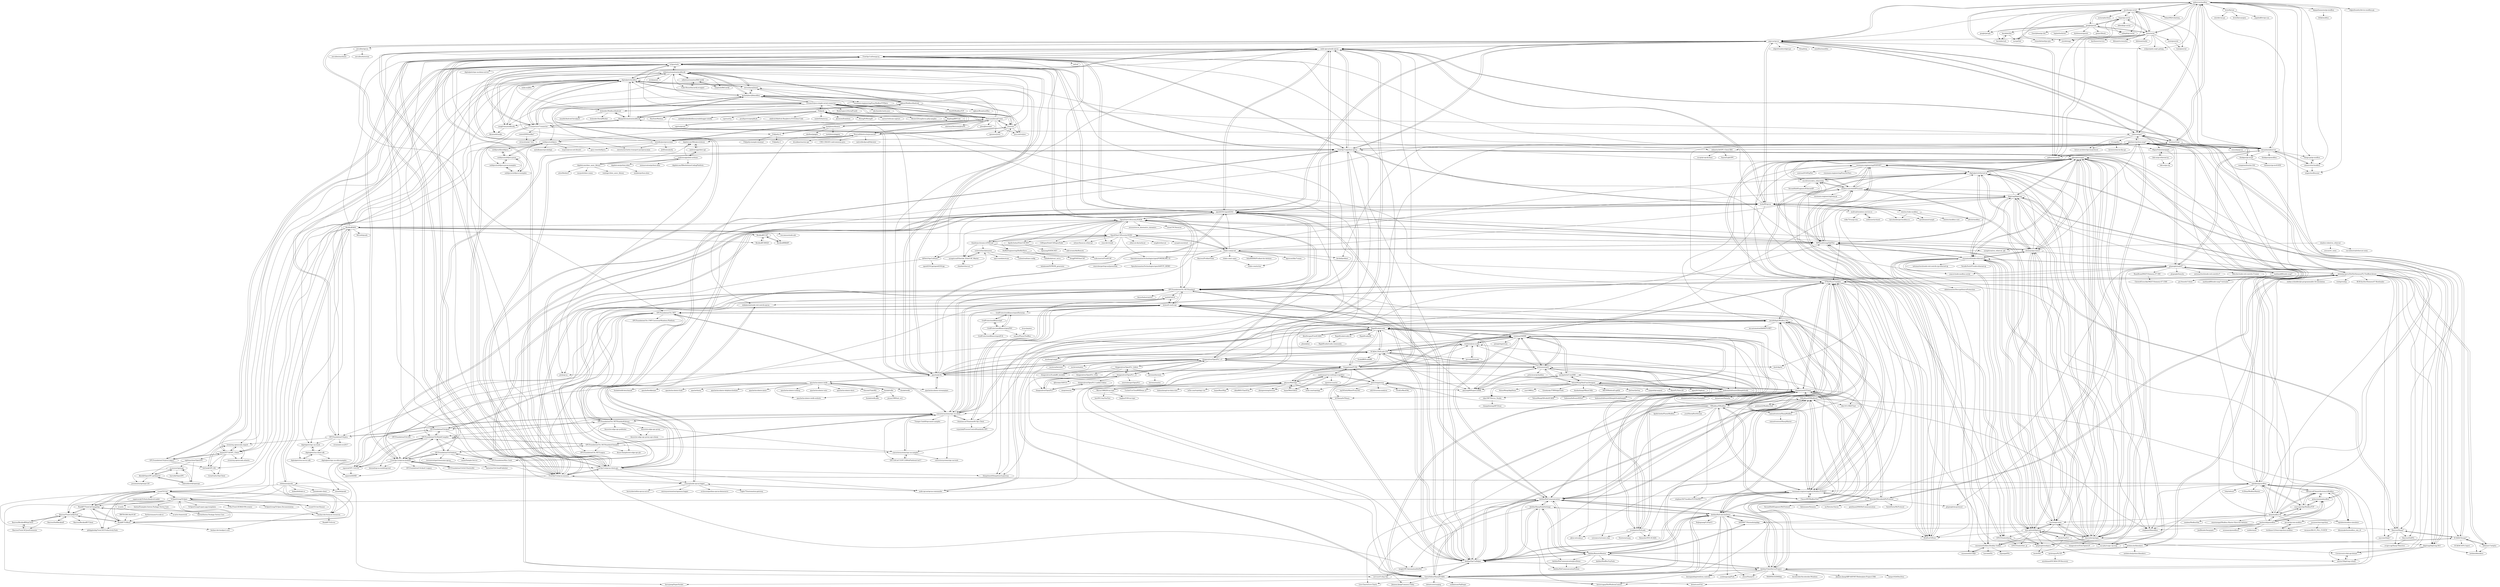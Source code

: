 digraph G {
"brutella/can" -> "brutella/canopen"
"brutella/can" -> "angelodlfrtr/go-can"
"brutella/can" -> "einride/can-go"
"Beckhoff/ADS" -> "stlehmann/pyads"
"Beckhoff/ADS" -> "tcunit/TcUnit"
"Beckhoff/ADS" -> "Beckhoff/CCAT"
"Beckhoff/ADS" -> "TcOpenGroup/TcOpen"
"Beckhoff/ADS" -> "OpenEtherCATsociety/SOEM"
"Beckhoff/ADS" -> "Beckhoff/CX9020"
"Beckhoff/ADS" -> "Beckhoff/BBAPI"
"Beckhoff/ADS" -> "Roald87/TwinCatChangelog"
"Beckhoff/ADS" -> "roccomuso/node-ads"
"Beckhoff/ADS" -> "OpenEtherCATsociety/SOES"
"Beckhoff/ADS" -> "Roald87/TcBlack"
"Beckhoff/ADS" -> "FreeOpcUa/freeopcua"
"Beckhoff/ADS" -> "MrLeeh/pyads"
"Beckhoff/ADS" -> "chwiede/pyads"
"Beckhoff/ADS" -> "benhar-dev/twincat-resources"
"infiniteautomation/modbus4j" -> "digitalpetri/modbus"
"infiniteautomation/modbus4j" -> "zengfr/easymodbus4j"
"infiniteautomation/modbus4j" -> "steveohara/j2mod"
"infiniteautomation/modbus4j" -> "infiniteautomation/BACnet4J"
"infiniteautomation/modbus4j" -> "klymenek/modjn"
"infiniteautomation/modbus4j" -> "kochedykov/jlibmodbus"
"infiniteautomation/modbus4j" -> "zgkxzx/Modbus4Android"
"infiniteautomation/modbus4j" -> "eclipse/milo"
"infiniteautomation/modbus4j" -> "licheedev/Modbus4Android"
"infiniteautomation/modbus4j" -> "luoyan35714/OPC_Client"
"infiniteautomation/modbus4j" -> "s7connector/s7connector"
"infiniteautomation/modbus4j" -> "empeeoh/BACnet4J"
"infiniteautomation/modbus4j" -> "rxtx/rxtx"
"infiniteautomation/modbus4j" -> "jeick/jamod"
"infiniteautomation/modbus4j" -> "Code-House/bacnet4j-wrapper"
"node-opcua/node-opcua" -> "open62541/open62541"
"node-opcua/node-opcua" -> "FreeOpcUa/python-opcua"
"node-opcua/node-opcua" -> "node-opcua/opcua-commander"
"node-opcua/node-opcua" -> "eclipse/milo"
"node-opcua/node-opcua" -> "FreeOpcUa/freeopcua"
"node-opcua/node-opcua" -> "locka99/opcua"
"node-opcua/node-opcua" -> "OPCFoundation/UA-.NETStandard"
"node-opcua/node-opcua" -> "mikakaraila/node-red-contrib-opcua"
"node-opcua/node-opcua" -> "coussej/node-opcua-logger"
"node-opcua/node-opcua" -> "FreeOpcUa/opcua-client-gui"
"node-opcua/node-opcua" -> "gopcua/opcua"
"node-opcua/node-opcua" -> "FreeOpcUa/opcua-asyncio"
"node-opcua/node-opcua" -> "plcpeople/nodeS7"
"node-opcua/node-opcua" -> "yaacov/node-modbus-serial" ["e"=1]
"node-opcua/node-opcua" -> "OPCFoundation/UA-.NET"
"bugst/go-serial" -> "jacobsa/go-serial"
"bugst/go-serial" -> "tarm/serial"
"bugst/go-serial" -> "albenik/go-serial"
"bugst/go-serial" -> "mikepb/go-serial"
"bugst/go-serial" -> "ziutek/emgo" ["e"=1]
"bugst/go-serial" -> "goburrow/serial"
"bugst/go-serial" -> "google/gousb"
"riclolsen/OSHMI" -> "riclolsen/json-scada"
"riclolsen/OSHMI" -> "pvbrowser/pvb"
"riclolsen/OSHMI" -> "michpolicht/CuteHMI"
"riclolsen/OSHMI" -> "VelsonWang/HmiFuncDesigner"
"riclolsen/OSHMI" -> "trombastic/PyScada"
"riclolsen/OSHMI" -> "RapidScada/scada"
"riclolsen/OSHMI" -> "frangoteam/FUXA"
"riclolsen/OSHMI" -> "SCADA-LTS/Scada-LTS"
"riclolsen/OSHMI" -> "IndeemaSoftware/QSimpleScada"
"riclolsen/OSHMI" -> "fhemsher/SVG-SCADA"
"riclolsen/OSHMI" -> "qinyong99/SuperCxHMI"
"riclolsen/OSHMI" -> "phynos/WebTopo"
"riclolsen/OSHMI" -> "aktos-io/scada.js"
"riclolsen/OSHMI" -> "yjiong/iotgateway"
"riclolsen/OSHMI" -> "vytronics/vytronics.hmi"
"MangoAutomation/modbus4j" -> "digitalpetri/modbus"
"MangoAutomation/modbus4j" -> "licheedev/Modbus4Android"
"MangoAutomation/modbus4j" -> "zgkxzx/Modbus4Android"
"MangoAutomation/modbus4j" -> "zengfr/easymodbus4j"
"MangoAutomation/modbus4j" -> "kochedykov/jlibmodbus"
"MangoAutomation/modbus4j" -> "s7connector/s7connector"
"NModbus4/NModbus4" -> "NModbus/NModbus"
"NModbus4/NModbus4" -> "rossmann-engineering/EasyModbusTCP.NET"
"NModbus4/NModbus4" -> "parallelbgls/Modbus.Net"
"NModbus4/NModbus4" -> "dathlin/HslCommunication"
"NModbus4/NModbus4" -> "GavinYellow/SharpSCADA"
"NModbus4/NModbus4" -> "dathlin/HslControlsDemo"
"NModbus4/NModbus4" -> "S7NetPlus/s7netplus"
"NModbus4/NModbus4" -> "zhaopeiym/IoTClient"
"NModbus4/NModbus4" -> "dathlin/OpcUaHelper"
"NModbus4/NModbus4" -> "hylasoft-usa/h-opc"
"NModbus4/NModbus4" -> "dathlin/RemoteMonitor"
"NModbus4/NModbus4" -> "stephane/libmodbus" ["e"=1]
"NModbus4/NModbus4" -> "dathlin/ClientServerProject"
"NModbus4/NModbus4" -> "graham22/ModbusTool"
"NModbus4/NModbus4" -> "chkr1011/MQTTnet" ["e"=1]
"dathlin/HslCommunication" -> "GavinYellow/SharpSCADA"
"dathlin/HslCommunication" -> "dathlin/HslControlsDemo"
"dathlin/HslCommunication" -> "dathlin/ClientServerProject"
"dathlin/HslCommunication" -> "dathlin/OpcUaHelper"
"dathlin/HslCommunication" -> "zhaopeiym/IoTClient"
"dathlin/HslCommunication" -> "S7NetPlus/s7netplus"
"dathlin/HslCommunication" -> "NModbus4/NModbus4"
"dathlin/HslCommunication" -> "kwwwvagaa/NetWinformControl" ["e"=1]
"dathlin/HslCommunication" -> "dathlin/RemoteMonitor"
"dathlin/HslCommunication" -> "kerryjiang/SuperSocket" ["e"=1]
"dathlin/HslCommunication" -> "dathlin/SharpNodeSettings"
"dathlin/HslCommunication" -> "Live-Charts/Live-Charts" ["e"=1]
"dathlin/HslCommunication" -> "OPCFoundation/UA-.NETStandard"
"dathlin/HslCommunication" -> "RapidScada/scada"
"dathlin/HslCommunication" -> "Jimmey-Jiang/Common.Utility" ["e"=1]
"kochedykov/jlibmodbus" -> "digitalpetri/modbus"
"kochedykov/jlibmodbus" -> "steveohara/j2mod"
"kochedykov/jlibmodbus" -> "rossmann-engineering/EasyModbusTCP.Java"
"kochedykov/jlibmodbus" -> "infiniteautomation/modbus4j"
"kochedykov/jlibmodbus" -> "zgkxzx/Modbus4Android"
"kochedykov/jlibmodbus" -> "zengfr/easymodbus4j"
"kochedykov/jlibmodbus" -> "MangoAutomation/modbus4j"
"kochedykov/jlibmodbus" -> "rxtx/rxtx"
"kochedykov/jlibmodbus" -> "s7connector/s7connector"
"kochedykov/jlibmodbus" -> "scream3r/java-simple-serial-connector"
"OPCFoundation/UA-AnsiC" -> "OPCFoundation/UA-Java"
"OPCFoundation/UA-AnsiC" -> "OPCFoundation/UA-.NETStandardLibrary"
"OPCFoundation/UA-AnsiC" -> "OPCFoundation/UA-ModelCompiler"
"OPCFoundation/UA-AnsiC" -> "OPCFoundation/UA-.NET"
"OPCFoundation/UA-AnsiC" -> "OPCFoundation/Misc-Tools"
"OPCFoundation/UA-AnsiC" -> "OPCFoundation/UA-LDS"
"OpenAutomationTechnologies/openPOWERLINK_V2" -> "OpenAutomationTechnologies/openSAFETY_DEMO"
"OpenAutomationTechnologies/openPOWERLINK_V2" -> "emersbergerl/opcua2powerlink"
"OPCFoundation/UA-.NET" -> "OPCFoundation/UA-.NETStandardLibrary"
"OPCFoundation/UA-.NET" -> "hylasoft-usa/h-opc"
"OPCFoundation/UA-.NET" -> "OPCFoundation/UA-AnsiC"
"OPCFoundation/UA-.NET" -> "convertersystems/opc-ua-client"
"OPCFoundation/UA-.NET" -> "OPCFoundation/Misc-Tools"
"OPCFoundation/UA-.NET" -> "OPCFoundation/UA-ModelCompiler"
"OPCFoundation/UA-.NET" -> "parallelbgls/Modbus.Net"
"OPCFoundation/UA-.NET" -> "OPCFoundation/UA-.UWP-Universal-Windows-Platform"
"OPCFoundation/UA-.NET" -> "FreeOpcUa/opcua-modeler"
"OPCFoundation/UA-.NET" -> "OPCFoundation/UA-Java"
"titanium-as/TitaniumAS.Opc.Client" -> "hylasoft-usa/h-opc"
"titanium-as/TitaniumAS.Opc.Client" -> "voyachek/ProcessControlStandards.OPC"
"titanium-as/TitaniumAS.Opc.Client" -> "convertersystems/opc-ua-client"
"AlexDovgan/FreeSCADA" -> "phmi/phmi"
"AlexDovgan/FreeSCADA" -> "RapidScada/scada"
"edimetia3d/OPC-Client-X64" -> "cncap/qt-opcda-base"
"edimetia3d/OPC-Client-X64" -> "konimarti/opc"
"edimetia3d/OPC-Client-X64" -> "Sayen/LightOPC"
"VelsonWang/HmiFuncDesigner" -> "michpolicht/CuteHMI"
"VelsonWang/HmiFuncDesigner" -> "IndeemaSoftware/QSimpleScada"
"VelsonWang/HmiFuncDesigner" -> "riclolsen/OSHMI"
"VelsonWang/HmiFuncDesigner" -> "canpool/qtcanpool" ["e"=1]
"VelsonWang/HmiFuncDesigner" -> "qinyong99/SuperCxHMI"
"VelsonWang/HmiFuncDesigner" -> "pvbrowser/pvb"
"VelsonWang/HmiFuncDesigner" -> "ybjx1987/Device_Studio"
"VelsonWang/HmiFuncDesigner" -> "ShowFL/Toou-2D" ["e"=1]
"VelsonWang/HmiFuncDesigner" -> "egan2015/qdraw" ["e"=1]
"VelsonWang/HmiFuncDesigner" -> "VelsonWang/AppDemo"
"VelsonWang/HmiFuncDesigner" -> "czyt1988/sa" ["e"=1]
"VelsonWang/HmiFuncDesigner" -> "Greedysky/TTKWidgetTools" ["e"=1]
"VelsonWang/HmiFuncDesigner" -> "daodaoliang/NBaseUiKit" ["e"=1]
"VelsonWang/HmiFuncDesigner" -> "MEONMedical/Log4Qt" ["e"=1]
"VelsonWang/HmiFuncDesigner" -> "QxOrm/QxOrm" ["e"=1]
"rossmann-engineering/EasyModbusTCP.NET" -> "NModbus/NModbus"
"rossmann-engineering/EasyModbusTCP.NET" -> "NModbus4/NModbus4"
"rossmann-engineering/EasyModbusTCP.NET" -> "parallelbgls/Modbus.Net"
"rossmann-engineering/EasyModbusTCP.NET" -> "zhaopeiym/IoTClient"
"rossmann-engineering/EasyModbusTCP.NET" -> "S7NetPlus/s7netplus"
"rossmann-engineering/EasyModbusTCP.NET" -> "ClassicDIY/ModbusTool"
"rossmann-engineering/EasyModbusTCP.NET" -> "rossmann-engineering/EEIP.NET"
"rossmann-engineering/EasyModbusTCP.NET" -> "stephan1827/modbusTCP-DotNET"
"rossmann-engineering/EasyModbusTCP.NET" -> "dathlin/HslControlsDemo"
"rossmann-engineering/EasyModbusTCP.NET" -> "dathlin/HslCommunication"
"rossmann-engineering/EasyModbusTCP.NET" -> "hylasoft-usa/h-opc"
"rossmann-engineering/EasyModbusTCP.NET" -> "dathlin/OpcUaHelper"
"rossmann-engineering/EasyModbusTCP.NET" -> "blueskit/MitsubishiPlcProtocol"
"rossmann-engineering/EasyModbusTCP.NET" -> "GavinYellow/SharpSCADA"
"rossmann-engineering/EasyModbusTCP.NET" -> "dathlin/ClientServerProject"
"FreeOpcUa/opcua-modeler" -> "FreeOpcUa/opcua-client-gui"
"FreeOpcUa/opcua-modeler" -> "OPCFoundation/UA-ModelCompiler"
"FreeOpcUa/opcua-modeler" -> "OPCFoundation/UA-Nodeset"
"FreeOpcUa/opcua-modeler" -> "FreeOpcUa/freeopcua"
"FreeOpcUa/opcua-modeler" -> "FreeOpcUa/python-opcua"
"FreeOpcUa/opcua-modeler" -> "mpostol/ASMD"
"FreeOpcUa/opcua-modeler" -> "open62541/open62541"
"FreeOpcUa/opcua-modeler" -> "beeond/opcua-modeling-tool"
"FreeOpcUa/opcua-modeler" -> "mpostol/OPC-UA-OOI"
"FreeOpcUa/opcua-modeler" -> "OPCFoundation/UA-IIoT-StarterKit"
"FreeOpcUa/opcua-modeler" -> "OPCFoundation/UA-AnsiC-Legacy"
"OPCFoundation/UA-.NETStandard" -> "dathlin/OpcUaHelper"
"OPCFoundation/UA-.NETStandard" -> "open62541/open62541"
"OPCFoundation/UA-.NETStandard" -> "OPCFoundation/UA-.NETStandard-Samples"
"OPCFoundation/UA-.NETStandard" -> "FreeOpcUa/python-opcua"
"OPCFoundation/UA-.NETStandard" -> "convertersystems/opc-ua-client"
"OPCFoundation/UA-.NETStandard" -> "S7NetPlus/s7netplus"
"OPCFoundation/UA-.NETStandard" -> "OPCFoundation/UA-.NET-Legacy"
"OPCFoundation/UA-.NETStandard" -> "hylasoft-usa/h-opc"
"OPCFoundation/UA-.NETStandard" -> "GavinYellow/SharpSCADA"
"OPCFoundation/UA-.NETStandard" -> "node-opcua/node-opcua"
"OPCFoundation/UA-.NETStandard" -> "dathlin/HslCommunication"
"OPCFoundation/UA-.NETStandard" -> "nauful/LibUA"
"OPCFoundation/UA-.NETStandard" -> "FreeOpcUa/opcua-asyncio"
"OPCFoundation/UA-.NETStandard" -> "Azure/Industrial-IoT" ["e"=1]
"OPCFoundation/UA-.NETStandard" -> "eclipse/milo"
"OPCFoundation/UA-Java-Legacy" -> "eclipse/milo"
"OPCFoundation/UA-Java-Legacy" -> "luoyan35714/OPC_Client"
"OPCFoundation/UA-Java-Legacy" -> "SetGeek/OPC-DA"
"OPCFoundation/UA-ModelCompiler" -> "OPCFoundation/UA-Nodeset"
"OPCFoundation/UA-ModelCompiler" -> "OPCFoundation/Misc-Tools"
"OPCFoundation/UA-ModelCompiler" -> "FreeOpcUa/opcua-modeler"
"OPCFoundation/UA-ModelCompiler" -> "mpostol/ASMD"
"OPCFoundation/UA-ModelCompiler" -> "mpostol/OPC-UA-OOI"
"OPCFoundation/UA-ModelCompiler" -> "beeond/opcua-modeling-tool"
"OPCFoundation/UA-ModelCompiler" -> "OPCFoundation/UA-.NETStandard-Samples"
"OPCFoundation/UA-ModelCompiler" -> "OPCFoundation/UA-AnsiC"
"OPCFoundation/UA-Nodeset" -> "OPCFoundation/UA-ModelCompiler"
"OPCFoundation/UA-Nodeset" -> "FreeOpcUa/opcua-modeler"
"OPCFoundation/UA-Nodeset" -> "OPCFoundation/Misc-Tools"
"OPCFoundation/UA-Nodeset" -> "OPCFoundation/UA-IIoT-StarterKit"
"OPCFoundation/UA-Nodeset" -> "iswunistuttgart/awesome-opcua"
"OPCFoundation/UA-Nodeset" -> "umati/Sample-Server"
"OPCFoundation/UA-Nodeset" -> "OPCFoundation/UA-.NETStandard-Samples"
"OPCUAUniCT/OPCUAWebPlatformUniCT" -> "convertersystems/opc-ua-samples"
"dathlin/OpcUaHelper" -> "dathlin/SharpNodeSettings"
"dathlin/OpcUaHelper" -> "OPCFoundation/UA-.NETStandard"
"dathlin/OpcUaHelper" -> "dathlin/HslCommunication"
"dathlin/OpcUaHelper" -> "dathlin/RemoteMonitor"
"dathlin/OpcUaHelper" -> "hylasoft-usa/h-opc"
"dathlin/OpcUaHelper" -> "zhaopeiym/IoTClient"
"dathlin/OpcUaHelper" -> "GavinYellow/SharpSCADA"
"dathlin/OpcUaHelper" -> "dathlin/ClientServerProject"
"dathlin/OpcUaHelper" -> "dathlin/HslControlsDemo"
"dathlin/OpcUaHelper" -> "S7NetPlus/s7netplus"
"dathlin/OpcUaHelper" -> "iioter/iotgateway"
"dathlin/OpcUaHelper" -> "open62541/open62541"
"dathlin/OpcUaHelper" -> "leogle/OPCAutomationDotNet"
"dathlin/OpcUaHelper" -> "rossmann-engineering/EasyModbusTCP.NET"
"dathlin/OpcUaHelper" -> "NModbus4/NModbus4"
"digitalpetri/modbus" -> "infiniteautomation/modbus4j"
"digitalpetri/modbus" -> "kochedykov/jlibmodbus"
"digitalpetri/modbus" -> "eclipse/milo"
"digitalpetri/modbus" -> "MangoAutomation/modbus4j"
"digitalpetri/modbus" -> "steveohara/j2mod"
"digitalpetri/modbus" -> "zengfr/easymodbus4j"
"digitalpetri/modbus" -> "klymenek/modjn"
"digitalpetri/modbus" -> "digitalpetri/ethernet-ip"
"digitalpetri/modbus" -> "s7connector/s7connector"
"digitalpetri/modbus" -> "apache/plc4x"
"digitalpetri/modbus" -> "OPCFoundation/UA-Java"
"digitalpetri/modbus" -> "digitalpetri/opc-ua-stack"
"digitalpetri/modbus" -> "luoyan35714/OPC_Client"
"digitalpetri/modbus" -> "OPCFoundation/UA-Java-Legacy"
"digitalpetri/modbus" -> "siyka-au/jfins"
"eclipse/milo" -> "digitalpetri/modbus"
"eclipse/milo" -> "OPCFoundation/UA-Java-Legacy"
"eclipse/milo" -> "OPCFoundation/UA-Java"
"eclipse/milo" -> "open62541/open62541"
"eclipse/milo" -> "luoyan35714/OPC_Client"
"eclipse/milo" -> "apache/plc4x"
"eclipse/milo" -> "s7connector/s7connector"
"eclipse/milo" -> "node-opcua/node-opcua"
"eclipse/milo" -> "FreeOpcUa/python-opcua"
"eclipse/milo" -> "digitalpetri/opc-ua-demo-server"
"eclipse/milo" -> "infiniteautomation/modbus4j"
"eclipse/milo" -> "FreeOpcUa/freeopcua"
"eclipse/milo" -> "OPCFoundation/UA-.NETStandard"
"eclipse/milo" -> "thingsboard/thingsboard-gateway" ["e"=1]
"eclipse/milo" -> "ctron/org.openscada.utgard"
"open62541/open62541" -> "FreeOpcUa/freeopcua"
"open62541/open62541" -> "FreeOpcUa/python-opcua"
"open62541/open62541" -> "OPCFoundation/UA-.NETStandard"
"open62541/open62541" -> "node-opcua/node-opcua"
"open62541/open62541" -> "eclipse/milo"
"open62541/open62541" -> "stephane/libmodbus" ["e"=1]
"open62541/open62541" -> "FreeOpcUa/opcua-asyncio"
"open62541/open62541" -> "FreeOpcUa/opcua-modeler"
"open62541/open62541" -> "locka99/opcua"
"open62541/open62541" -> "gopcua/opcua"
"open62541/open62541" -> "dathlin/OpcUaHelper"
"open62541/open62541" -> "FreeOpcUa/opcua-client-gui"
"open62541/open62541" -> "OpenEtherCATsociety/SOEM"
"open62541/open62541" -> "EIPStackGroup/OpENer"
"open62541/open62541" -> "apache/plc4x"
"scream3r/java-simple-serial-connector" -> "nyholku/purejavacomm"
"scream3r/java-simple-serial-connector" -> "Fazecast/jSerialComm"
"scream3r/java-simple-serial-connector" -> "rxtx/rxtx"
"scream3r/java-simple-serial-connector" -> "java-native/jssc"
"scream3r/java-simple-serial-connector" -> "NeuronRobotics/nrjavaserial"
"scream3r/java-simple-serial-connector" -> "kochedykov/jlibmodbus"
"scream3r/java-simple-serial-connector" -> "usb4java/usb4java"
"scream3r/java-simple-serial-connector" -> "RishiGupta12/SerialPundit"
"scream3r/java-simple-serial-connector" -> "infiniteautomation/modbus4j"
"scream3r/java-simple-serial-connector" -> "steveturner/netty-transport-purejavacomm"
"scream3r/java-simple-serial-connector" -> "digitalpetri/modbus"
"scream3r/java-simple-serial-connector" -> "jkschneider/netty-jssc"
"scream3r/java-simple-serial-connector" -> "HanSolo/Medusa" ["e"=1]
"scream3r/java-simple-serial-connector" -> "steveohara/j2mod"
"scream3r/java-simple-serial-connector" -> "Pi4J/pi4j"
"thanhtam-h/soem-w5500-rpi" -> "suda-morris/FreeECAT"
"thanhtam-h/soem-w5500-rpi" -> "OpenEtherCATsociety/SOEM"
"thanhtam-h/soem-w5500-rpi" -> "OpenEtherCATsociety/SOES"
"thanhtam-h/soem-w5500-rpi" -> "synapticon/Etherlab_EtherCAT_Master"
"thanhtam-h/soem-w5500-rpi" -> "DieBieEngineering/DieBieSlave"
"thanhtam-h/soem-w5500-rpi" -> "icshwi/etherlabmaster"
"thanhtam-h/soem-w5500-rpi" -> "synapticon/ros_ethercat_igh"
"FreeOpcUa/python-opcua" -> "FreeOpcUa/opcua-asyncio"
"FreeOpcUa/python-opcua" -> "FreeOpcUa/opcua-client-gui"
"FreeOpcUa/python-opcua" -> "open62541/open62541"
"FreeOpcUa/python-opcua" -> "FreeOpcUa/freeopcua"
"FreeOpcUa/python-opcua" -> "node-opcua/node-opcua"
"FreeOpcUa/python-opcua" -> "OPCFoundation/UA-.NETStandard"
"FreeOpcUa/python-opcua" -> "FreeOpcUa/opcua-modeler"
"FreeOpcUa/python-opcua" -> "gijzelaerr/python-snap7"
"FreeOpcUa/python-opcua" -> "eclipse/milo"
"FreeOpcUa/python-opcua" -> "gopcua/opcua"
"FreeOpcUa/python-opcua" -> "riptideio/pymodbus"
"FreeOpcUa/python-opcua" -> "dathlin/OpcUaHelper"
"FreeOpcUa/python-opcua" -> "pjkundert/cpppo"
"FreeOpcUa/python-opcua" -> "locka99/opcua"
"FreeOpcUa/python-opcua" -> "thingsboard/thingsboard-gateway" ["e"=1]
"iioter/iotgateway" -> "IoTSharp/IoTSharp" ["e"=1]
"iioter/iotgateway" -> "zhaopeiym/IoTClient"
"iioter/iotgateway" -> "emqx/neuron" ["e"=1]
"iioter/iotgateway" -> "dathlin/OpcUaHelper"
"iioter/iotgateway" -> "frangoteam/FUXA"
"iioter/iotgateway" -> "yaolunmao/vue-webtopo-svgeditor"
"iioter/iotgateway" -> "mp303eth/MinerProxy303" ["e"=1]
"iioter/iotgateway" -> "oli233/corona-analysis" ["e"=1]
"iioter/iotgateway" -> "VividLe/BackTAL" ["e"=1]
"Mirror198829/vue-topo" -> "linghao518/vue-topo"
"Mirror198829/vue-topo" -> "leer0911/myVueTest"
"Mirror198829/vue-topo" -> "phynos/WebTopo"
"andrewrapp/xbee-arduino" -> "andrewrapp/xbee-api"
"andrewrapp/xbee-arduino" -> "digidotcom/xbee_ansic_library"
"andrewrapp/xbee-arduino" -> "digidotcom/XBeeJavaLibrary"
"andrewrapp/xbee-arduino" -> "digidotcom/python-xbee"
"andrewrapp/xbee-arduino" -> "nioinnovation/python-xbee"
"andrewrapp/xbee-arduino" -> "digidotcom/XBeeArduinoCodingPlatform"
"TcOpenGroup/TcOpen" -> "tcunit/TcUnit"
"TcOpenGroup/TcOpen" -> "Roald87/TcBlack"
"TcOpenGroup/TcOpen" -> "Roald87/TwinCatChangelog"
"TcOpenGroup/TcOpen" -> "ix-ax/ix"
"TcOpenGroup/TcOpen" -> "Inxton/Examples-Inxton.Package.Vortex.Core"
"TcOpenGroup/TcOpen" -> "benhar-dev/twincat-resources"
"TcOpenGroup/TcOpen" -> "philippleidig/TwinCAT.ProductivityTools"
"TcOpenGroup/TcOpen" -> "fbarresi/TwinCatAdsTool"
"TcOpenGroup/TcOpen" -> "TcOpenGroup/tcopen-app-templates"
"TcOpenGroup/TcOpen" -> "PTKu/TwinCAT-BSD-VM-creator"
"TcOpenGroup/TcOpen" -> "tcunit/TcUnit-Runner"
"TcOpenGroup/TcOpen" -> "TcOpenGroup/TcOpen.Documentation"
"OpenEtherCATsociety/SOEM" -> "OpenEtherCATsociety/SOES"
"OpenEtherCATsociety/SOEM" -> "thanhtam-h/soem-w5500-rpi"
"OpenEtherCATsociety/SOEM" -> "rtlabs-com/p-net"
"OpenEtherCATsociety/SOEM" -> "Apollo3zehn/EtherCAT.NET"
"OpenEtherCATsociety/SOEM" -> "CANopenNode/CANopenNode" ["e"=1]
"OpenEtherCATsociety/SOEM" -> "sittner/linuxcnc-ethercat" ["e"=1]
"OpenEtherCATsociety/SOEM" -> "EIPStackGroup/OpENer"
"OpenEtherCATsociety/SOEM" -> "Beckhoff/ADS"
"OpenEtherCATsociety/SOEM" -> "rene-dev/stmbl" ["e"=1]
"OpenEtherCATsociety/SOEM" -> "orocos/orocos_kinematics_dynamics" ["e"=1]
"OpenEtherCATsociety/SOEM" -> "stephane/libmodbus" ["e"=1]
"OpenEtherCATsociety/SOEM" -> "thiagoralves/OpenPLC_v3"
"OpenEtherCATsociety/SOEM" -> "open62541/open62541"
"OpenEtherCATsociety/SOEM" -> "LinuxCNC/linuxcnc" ["e"=1]
"OpenEtherCATsociety/SOEM" -> "synapticon/Etherlab_EtherCAT_Master"
"OpenEtherCATsociety/SOES" -> "OpenEtherCATsociety/SOEM"
"OpenEtherCATsociety/SOES" -> "thanhtam-h/soem-w5500-rpi"
"OpenEtherCATsociety/SOES" -> "rtlabs-com/p-net"
"OpenEtherCATsociety/SOES" -> "OpenAutomationTechnologies/openPOWERLINK_V2"
"OpenEtherCATsociety/SOES" -> "sittner/linuxcnc-ethercat" ["e"=1]
"OpenEtherCATsociety/SOES" -> "ethercat-diy/arducat"
"OpenEtherCATsociety/SOES" -> "EIPStackGroup/OpENer"
"OpenEtherCATsociety/SOES" -> "DieBieEngineering/DieBieSlave"
"OpenEtherCATsociety/SOES" -> "rene-dev/stmbl" ["e"=1]
"OpenEtherCATsociety/SOES" -> "ningfei/ethercat"
"OpenEtherCATsociety/SOES" -> "Apollo3zehn/EtherCAT.NET"
"OpenEtherCATsociety/SOES" -> "suda-morris/FreeECAT"
"OpenEtherCATsociety/SOES" -> "CANopenNode/CANopenNode" ["e"=1]
"OpenEtherCATsociety/SOES" -> "nimbuscontrols/EIPScanner"
"OpenEtherCATsociety/SOES" -> "synapticon/siitool"
"FreeOpcUa/freeopcua" -> "open62541/open62541"
"FreeOpcUa/freeopcua" -> "FreeOpcUa/python-opcua"
"FreeOpcUa/freeopcua" -> "FreeOpcUa/opcua-modeler"
"FreeOpcUa/freeopcua" -> "FreeOpcUa/opcua-client-gui"
"FreeOpcUa/freeopcua" -> "uaf/uaf"
"FreeOpcUa/freeopcua" -> "OPCFoundation/UA-AnsiC"
"FreeOpcUa/freeopcua" -> "node-opcua/node-opcua"
"FreeOpcUa/freeopcua" -> "ASNeG/OpcUaStack"
"FreeOpcUa/freeopcua" -> "qt/qtopcua"
"FreeOpcUa/freeopcua" -> "eclipse/milo"
"FreeOpcUa/freeopcua" -> "OPCFoundation/UA-Nodeset"
"FreeOpcUa/freeopcua" -> "FreeOpcUa/opcua-asyncio"
"FreeOpcUa/freeopcua" -> "edimetia3d/OPC-Client-X64"
"FreeOpcUa/freeopcua" -> "OPCFoundation/UA-.NETStandard"
"FreeOpcUa/freeopcua" -> "dathlin/OpcUaHelper"
"kyle-github/libplctag" -> "leicht/TuxPLC"
"kyle-github/libplctag" -> "dmroeder/pylogix"
"kyle-github/libplctag" -> "mesta1/libplctag-csharp"
"kyle-github/libplctag" -> "ruscito/pycomm"
"kyle-github/libplctag" -> "pjkundert/cpppo"
"kyle-github/libplctag" -> "plcpeople/nodepccc"
"kyle-github/libplctag" -> "cmseaton42/node-ethernet-ip"
"kyle-github/libplctag" -> "digitalpetri/ethernet-ip"
"kyle-github/libplctag" -> "EPICSTools/ether_ip"
"kyle-github/libplctag" -> "EPICSTools/etherip"
"kyle-github/libplctag" -> "Corsinvest/cv4ab-api-dotnet"
"kyle-github/libplctag" -> "liftoff-sr/CIPster"
"kyle-github/libplctag" -> "ottowayi/pycomm3"
"kyle-github/libplctag" -> "cmseaton42/Allen-Bradley-Toolkit"
"kyle-github/libplctag" -> "EIPStackGroup/OpENer"
"dmroeder/pylogix" -> "ottowayi/pycomm3"
"dmroeder/pylogix" -> "ruscito/pycomm"
"dmroeder/pylogix" -> "pjkundert/cpppo"
"dmroeder/pylogix" -> "cmseaton42/node-ethernet-ip"
"dmroeder/pylogix" -> "kyle-github/libplctag"
"dmroeder/pylogix" -> "libplctag/libplctag"
"dmroeder/pylogix" -> "EIPStackGroup/OpENer"
"dmroeder/pylogix" -> "digitalpetri/ethernet-ip"
"dmroeder/pylogix" -> "cmseaton42/Allen-Bradley-Toolkit"
"dmroeder/pylogix" -> "plcpeople/nodepccc"
"dmroeder/pylogix" -> "gijzelaerr/python-snap7"
"dmroeder/pylogix" -> "libplctag/libplctag.NET"
"dmroeder/pylogix" -> "thiagoralves/EtherSploit-IP" ["e"=1]
"dmroeder/pylogix" -> "rossmann-engineering/EEIP.NET"
"dmroeder/pylogix" -> "nimbuscontrols/EIPScanner"
"ruscito/pycomm" -> "pjkundert/cpppo"
"ruscito/pycomm" -> "dmroeder/pylogix"
"ruscito/pycomm" -> "ottowayi/pycomm3"
"ruscito/pycomm" -> "cmseaton42/Allen-Bradley-Toolkit"
"ruscito/pycomm" -> "kyle-github/libplctag"
"ruscito/pycomm" -> "cmseaton42/node-ethernet-ip"
"ruscito/pycomm" -> "scy-phy/scapy-cip-enip"
"bashwork/pymodbus" -> "pyhys/minimalmodbus"
"bashwork/pymodbus" -> "ljean/modbus-tk"
"bashwork/pymodbus" -> "stephane/libmodbus" ["e"=1]
"bashwork/pymodbus" -> "pjkundert/cpppo"
"bashwork/pymodbus" -> "sourceperl/pyModbusTCP"
"bashwork/pymodbus" -> "enddo/smod" ["e"=1]
"bashwork/pymodbus" -> "AdvancedClimateSystems/uModbus"
"bashwork/pymodbus" -> "JoelBender/bacpypes" ["e"=1]
"bashwork/pymodbus" -> "trombastic/PyScada"
"bashwork/pymodbus" -> "uzumaxy/pymodbus3"
"usb4java/libusb4java" -> "usb4java/usb4java-javax"
"mullvad/windows-service-rs" -> "mtkennerly/shawl"
"mullvad/windows-service-rs" -> "volks73/cargo-wix" ["e"=1]
"usb4java/usb4java-javax" -> "usb4java/libusb4java"
"usb4java/usb4java-javax" -> "usb4java/usb4java"
"usb4java/usb4java-javax" -> "usb4java/usb4java-examples"
"usb4java/usb4java-javax" -> "usb4java/usb4java-javax-examples"
"java-native/jssc" -> "scream3r/java-simple-serial-connector"
"tarm/serial" -> "jacobsa/go-serial"
"tarm/serial" -> "bugst/go-serial"
"tarm/serial" -> "goburrow/modbus"
"tarm/serial" -> "eclipse/paho.mqtt.golang" ["e"=1]
"tarm/serial" -> "stianeikeland/go-rpio" ["e"=1]
"tarm/serial" -> "tarm/goserial"
"tarm/serial" -> "goburrow/serial"
"tarm/serial" -> "ziutek/emgo" ["e"=1]
"tarm/serial" -> "google/gousb"
"tarm/serial" -> "tbrandon/mbserver"
"tarm/serial" -> "gopcua/opcua"
"tarm/serial" -> "kardianos/service" ["e"=1]
"tarm/serial" -> "robinson/gos7"
"tarm/serial" -> "kbinani/screenshot" ["e"=1]
"tarm/serial" -> "kidoman/embd" ["e"=1]
"GridProtectionAlliance/gsf" -> "GridProtectionAlliance/openPDC"
"GridProtectionAlliance/gsf" -> "GridProtectionAlliance/openHistorian"
"GridProtectionAlliance/gsf" -> "GridProtectionAlliance/openECA"
"locka99/opcua" -> "slowtec/tokio-modbus"
"locka99/opcua" -> "gopcua/opcua"
"locka99/opcua" -> "open62541/open62541"
"locka99/opcua" -> "node-opcua/node-opcua"
"locka99/opcua" -> "hirschenberger/modbus-rs"
"locka99/opcua" -> "bytebeamio/rumqtt" ["e"=1]
"locka99/opcua" -> "node-opcua/opcua-commander"
"locka99/opcua" -> "FreeOpcUa/opcua-asyncio"
"locka99/opcua" -> "mullvad/windows-service-rs"
"locka99/opcua" -> "libplctag/libplctag"
"locka99/opcua" -> "ASNeG/OpcUaStack"
"locka99/opcua" -> "alttch/rmodbus"
"locka99/opcua" -> "FreeOpcUa/opcua-client-gui"
"locka99/opcua" -> "FreeOpcUa/freeopcua"
"locka99/opcua" -> "FreeOpcUa/python-opcua"
"Apollo3zehn/EtherCAT.NET" -> "nikvoronin/AdsRemote"
"Apollo3zehn/EtherCAT.NET" -> "lipoyang/SOEM.NET"
"FreeOpcUa/opcua-asyncio" -> "FreeOpcUa/python-opcua"
"FreeOpcUa/opcua-asyncio" -> "FreeOpcUa/opcua-client-gui"
"FreeOpcUa/opcua-asyncio" -> "open62541/open62541"
"FreeOpcUa/opcua-asyncio" -> "gopcua/opcua"
"FreeOpcUa/opcua-asyncio" -> "node-opcua/node-opcua"
"FreeOpcUa/opcua-asyncio" -> "gijzelaerr/python-snap7"
"FreeOpcUa/opcua-asyncio" -> "OPCFoundation/UA-.NETStandard"
"FreeOpcUa/opcua-asyncio" -> "FreeOpcUa/freeopcua"
"FreeOpcUa/opcua-asyncio" -> "FreeOpcUa/opcua-modeler"
"FreeOpcUa/opcua-asyncio" -> "locka99/opcua"
"FreeOpcUa/opcua-asyncio" -> "riptideio/pymodbus"
"FreeOpcUa/opcua-asyncio" -> "coussej/node-opcua-logger"
"FreeOpcUa/opcua-asyncio" -> "eclipse/milo"
"FreeOpcUa/opcua-asyncio" -> "OPCFoundation/UA-Nodeset"
"FreeOpcUa/opcua-asyncio" -> "stlehmann/pyads"
"icshwi/etherlabmaster" -> "synapticon/Etherlab_EtherCAT_Master"
"icshwi/etherlabmaster" -> "epics-modules/ecmc"
"icshwi/etherlabmaster" -> "icshwi/realtime-config"
"OPCFoundation/UA-Java" -> "digitalpetri/opc-ua-stack"
"OPCFoundation/UA-Java" -> "OPCFoundation/UA-AnsiC"
"OPCFoundation/UA-Java" -> "eclipse/milo"
"OPCFoundation/UA-Java" -> "ctron/org.openscada.utgard"
"OPCFoundation/UA-Java" -> "digitalpetri/ua-client-sdk"
"OPCFoundation/UA-Java" -> "ctron/milo-ece2017"
"jacobsa/go-serial" -> "tarm/serial"
"jacobsa/go-serial" -> "bugst/go-serial"
"jacobsa/go-serial" -> "google/gousb"
"jacobsa/go-serial" -> "goburrow/modbus"
"jacobsa/go-serial" -> "huin/goserial"
"jacobsa/go-serial" -> "tbrandon/mbserver"
"jacobsa/go-serial" -> "mikepb/go-serial"
"jacobsa/go-serial" -> "goburrow/serial"
"jacobsa/go-serial" -> "stianeikeland/go-rpio" ["e"=1]
"jacobsa/go-serial" -> "ziutek/emgo" ["e"=1]
"jacobsa/go-serial" -> "gopcua/opcua"
"jacobsa/go-serial" -> "google/periph" ["e"=1]
"jacobsa/go-serial" -> "VolantMQ/volantmq" ["e"=1]
"jacobsa/go-serial" -> "mrmorphic/hwio" ["e"=1]
"slowtec/tokio-modbus" -> "locka99/opcua"
"slowtec/tokio-modbus" -> "slowtec/modbus-core"
"slowtec/tokio-modbus" -> "hirschenberger/modbus-rs"
"slowtec/tokio-modbus" -> "alttch/rmodbus"
"slowtec/tokio-modbus" -> "bytebeamio/rumqtt" ["e"=1]
"frangoteam/FUXA" -> "riclolsen/OSHMI"
"frangoteam/FUXA" -> "SCADA-LTS/Scada-LTS"
"frangoteam/FUXA" -> "RapidScada/scada"
"frangoteam/FUXA" -> "riclolsen/json-scada"
"frangoteam/FUXA" -> "iioter/iotgateway"
"frangoteam/FUXA" -> "apache/plc4x"
"frangoteam/FUXA" -> "GavinYellow/SharpSCADA"
"frangoteam/FUXA" -> "IoTSharp/IoTSharp" ["e"=1]
"frangoteam/FUXA" -> "yaolunmao/vue-webtopo-svgeditor"
"frangoteam/FUXA" -> "zhaopeiym/IoTClient"
"frangoteam/FUXA" -> "thingsboard/thingsboard-gateway" ["e"=1]
"frangoteam/FUXA" -> "thiagoralves/OpenPLC_v3"
"frangoteam/FUXA" -> "phynos/WebTopo"
"frangoteam/FUXA" -> "le5le-com/topology" ["e"=1]
"frangoteam/FUXA" -> "node-opcua/node-opcua"
"Fazecast/jSerialComm" -> "scream3r/java-simple-serial-connector"
"Fazecast/jSerialComm" -> "rxtx/rxtx"
"Fazecast/jSerialComm" -> "NeuronRobotics/nrjavaserial"
"Fazecast/jSerialComm" -> "nyholku/purejavacomm"
"Fazecast/jSerialComm" -> "steveohara/j2mod"
"Fazecast/jSerialComm" -> "Pi4J/pi4j"
"Fazecast/jSerialComm" -> "java-native/jssc"
"Fazecast/jSerialComm" -> "kochedykov/jlibmodbus"
"Fazecast/jSerialComm" -> "openmuc/jrxtx"
"Fazecast/jSerialComm" -> "usb4java/usb4java"
"Fazecast/jSerialComm" -> "digitalpetri/modbus"
"Fazecast/jSerialComm" -> "mattjlewis/diozero"
"Fazecast/jSerialComm" -> "jfree/jfreechart" ["e"=1]
"Fazecast/jSerialComm" -> "mhrimaz/AwesomeJavaFX" ["e"=1]
"Fazecast/jSerialComm" -> "infiniteautomation/modbus4j"
"apache/plc4x" -> "eclipse/milo"
"apache/plc4x" -> "s7connector/s7connector"
"apache/plc4x" -> "digitalpetri/modbus"
"apache/plc4x" -> "frangoteam/FUXA"
"apache/plc4x" -> "apache/incubator-streampipes"
"apache/plc4x" -> "SCADA-LTS/Scada-LTS"
"apache/plc4x" -> "thiagoralves/OpenPLC_v3"
"apache/plc4x" -> "open62541/open62541"
"apache/plc4x" -> "gopcua/opcua"
"apache/plc4x" -> "digitalpetri/ethernet-ip"
"apache/plc4x" -> "emqx/neuron" ["e"=1]
"apache/plc4x" -> "MangoAutomation/modbus4j"
"apache/plc4x" -> "apache/incubator-iotdb"
"apache/plc4x" -> "riclolsen/json-scada"
"apache/plc4x" -> "riclolsen/OSHMI"
"usb4java/usb4java" -> "usb4java/usb4java-javax"
"usb4java/usb4java" -> "usb4java/usb4java-examples"
"usb4java/usb4java" -> "usb4java/usb4java-javax-examples"
"usb4java/usb4java" -> "usb4java/libusb4java"
"usb4java/usb4java" -> "gary-rowe/hid4java" ["e"=1]
"usb4java/usb4java" -> "nyholku/purejavahidapi" ["e"=1]
"usb4java/usb4java" -> "trygvis/javax-usb-libusb1"
"GavinYellow/SharpSCADA" -> "dathlin/HslCommunication"
"GavinYellow/SharpSCADA" -> "RapidScada/scada"
"GavinYellow/SharpSCADA" -> "dathlin/ClientServerProject"
"GavinYellow/SharpSCADA" -> "dathlin/OpcUaHelper"
"GavinYellow/SharpSCADA" -> "dathlin/HslControlsDemo"
"GavinYellow/SharpSCADA" -> "zhaopeiym/IoTClient"
"GavinYellow/SharpSCADA" -> "kwwwvagaa/NetWinformControl" ["e"=1]
"GavinYellow/SharpSCADA" -> "OPCFoundation/UA-.NETStandard"
"GavinYellow/SharpSCADA" -> "Jimmey-Jiang/Common.Utility" ["e"=1]
"GavinYellow/SharpSCADA" -> "kerryjiang/SuperSocket" ["e"=1]
"GavinYellow/SharpSCADA" -> "NModbus4/NModbus4"
"GavinYellow/SharpSCADA" -> "dotnetcore/Util" ["e"=1]
"GavinYellow/SharpSCADA" -> "Live-Charts/Live-Charts" ["e"=1]
"GavinYellow/SharpSCADA" -> "dotnetcore/surging" ["e"=1]
"GavinYellow/SharpSCADA" -> "sunkaixuan/SqlSugar" ["e"=1]
"nyholku/purejavacomm" -> "steveturner/netty-transport-purejavacomm"
"nyholku/purejavacomm" -> "scream3r/java-simple-serial-connector"
"nyholku/purejavacomm" -> "NeuronRobotics/nrjavaserial"
"nyholku/purejavacomm" -> "Fazecast/jSerialComm"
"nyholku/purejavacomm" -> "rxtx/rxtx"
"nyholku/purejavacomm" -> "gary-rowe/hid4java" ["e"=1]
"nyholku/purejavacomm" -> "digitalpetri/opc-ua-stack"
"nyholku/purejavacomm" -> "JetBrains/pty4j" ["e"=1]
"nyholku/purejavacomm" -> "digitalpetri/modbus"
"apache/incubator-iotdb" -> "thulab/tsfile"
"apache/incubator-iotdb" -> "thulab/iotdb"
"apache/incubator-iotdb" -> "thulab/iotdb-benchmark" ["e"=1]
"apache/incubator-iotdb" -> "apache/plc4x"
"apache/incubator-iotdb" -> "apache/bookkeeper" ["e"=1]
"apache/incubator-iotdb" -> "apache/incubator-hudi" ["e"=1]
"apache/incubator-iotdb" -> "apache/hawq" ["e"=1]
"apache/incubator-iotdb" -> "apache/incubator-streampipes"
"apache/incubator-iotdb" -> "apache/incubator-dolphinscheduler" ["e"=1]
"apache/incubator-iotdb" -> "apache/incubator-pinot" ["e"=1]
"apache/incubator-iotdb" -> "apache/incubator-iotdb-website"
"apache/incubator-iotdb" -> "apache/incubator-iceberg" ["e"=1]
"apache/incubator-iotdb" -> "apache/incubator-ratis" ["e"=1]
"apache/incubator-iotdb" -> "apache/incubator-doris" ["e"=1]
"apache/incubator-iotdb" -> "Tencent/TubeMQ" ["e"=1]
"dathlin/ClientServerProject" -> "dathlin/HslCommunication"
"dathlin/ClientServerProject" -> "dathlin/HslControlsDemo"
"dathlin/ClientServerProject" -> "GavinYellow/SharpSCADA"
"dathlin/ClientServerProject" -> "dathlin/OpcUaHelper"
"dathlin/ClientServerProject" -> "kwonganding/winform.controls" ["e"=1]
"dathlin/ClientServerProject" -> "kwwwvagaa/NetWinformControl" ["e"=1]
"dathlin/ClientServerProject" -> "dathlin/RemoteMonitor"
"dathlin/ClientServerProject" -> "Jimmey-Jiang/ABP-ASP.NET-Boilerplate-Project-CMS" ["e"=1]
"dathlin/ClientServerProject" -> "yuzhengyang/Fork" ["e"=1]
"dathlin/ClientServerProject" -> "lampo1024/DncZeus" ["e"=1]
"dathlin/ClientServerProject" -> "944095635/DMSkin" ["e"=1]
"dathlin/ClientServerProject" -> "zhaopeiym/IoTClient"
"dathlin/ClientServerProject" -> "yhuse/SunnyUI" ["e"=1]
"dathlin/ClientServerProject" -> "dotnetcore/Util" ["e"=1]
"dathlin/ClientServerProject" -> "Accelerider/Accelerider.Windows" ["e"=1]
"things-go/go-modbus" -> "simonvetter/modbus"
"RapidScada/scada" -> "SCADA-LTS/Scada-LTS"
"RapidScada/scada" -> "RapidScada/scada-v6"
"RapidScada/scada" -> "trombastic/PyScada"
"RapidScada/scada" -> "GavinYellow/SharpSCADA"
"RapidScada/scada" -> "riclolsen/OSHMI"
"RapidScada/scada" -> "RapidScada/scada-community"
"RapidScada/scada" -> "AlexDovgan/FreeSCADA"
"RapidScada/scada" -> "pvbrowser/pvb"
"RapidScada/scada" -> "frangoteam/FUXA"
"RapidScada/scada" -> "hylasoft-usa/h-opc"
"RapidScada/scada" -> "dathlin/HslCommunication"
"RapidScada/scada" -> "parallelbgls/Modbus.Net"
"RapidScada/scada" -> "mushorg/conpot" ["e"=1]
"RapidScada/scada" -> "qinyong99/SuperCxHMI"
"RapidScada/scada" -> "RapidScada/dll"
"dathlin/HslCommunicationJavaDemo" -> "dathlin/HslCommunicationPython"
"yaolunmao/vue-webtopo-svgeditor" -> "phynos/WebTopo"
"yaolunmao/vue-webtopo-svgeditor" -> "zhengweixing/iotview"
"yaolunmao/vue-webtopo-svgeditor" -> "bojue/Web-Editor"
"yaolunmao/vue-webtopo-svgeditor" -> "iioter/iotgateway"
"yaolunmao/vue-webtopo-svgeditor" -> "zgwit/iot-master" ["e"=1]
"yaolunmao/vue-webtopo-svgeditor" -> "frangoteam/FUXA"
"S7NetPlus/s7netplus" -> "fbarresi/Sharp7"
"S7NetPlus/s7netplus" -> "rossmann-engineering/EasyModbusTCP.NET"
"S7NetPlus/s7netplus" -> "dathlin/HslCommunication"
"S7NetPlus/s7netplus" -> "dathlin/OpcUaHelper"
"S7NetPlus/s7netplus" -> "dotnetprojects/DotNetSiemensPLCToolBoxLibrary"
"S7NetPlus/s7netplus" -> "OPCFoundation/UA-.NETStandard"
"S7NetPlus/s7netplus" -> "NModbus/NModbus"
"S7NetPlus/s7netplus" -> "zhaopeiym/IoTClient"
"S7NetPlus/s7netplus" -> "NModbus4/NModbus4"
"S7NetPlus/s7netplus" -> "GavinYellow/SharpSCADA"
"S7NetPlus/s7netplus" -> "netdata-be/libnodave"
"S7NetPlus/s7netplus" -> "parallelbgls/Modbus.Net"
"S7NetPlus/s7netplus" -> "lt8300877/NormalizingApp"
"S7NetPlus/s7netplus" -> "dathlin/ClientServerProject"
"S7NetPlus/s7netplus" -> "chkr1011/MQTTnet" ["e"=1]
"thiagoralves/OpenPLC_v3" -> "thiagoralves/OpenPLC_Editor"
"thiagoralves/OpenPLC_v3" -> "thiagoralves/OpenPLC_v2"
"thiagoralves/OpenPLC_v3" -> "thiagoralves/OpenPLC"
"thiagoralves/OpenPLC_v3" -> "OpenEtherCATsociety/SOEM"
"thiagoralves/OpenPLC_v3" -> "beremiz/beremiz"
"thiagoralves/OpenPLC_v3" -> "apache/plc4x"
"thiagoralves/OpenPLC_v3" -> "EIPStackGroup/OpENer"
"thiagoralves/OpenPLC_v3" -> "frangoteam/FUXA"
"thiagoralves/OpenPLC_v3" -> "nucleron/beremiz"
"thiagoralves/OpenPLC_v3" -> "nucleron/matiec"
"thiagoralves/OpenPLC_v3" -> "thiagoralves/ScadaBR_Installer"
"thiagoralves/OpenPLC_v3" -> "SCADA-LTS/Scada-LTS"
"thiagoralves/OpenPLC_v3" -> "pvbrowser/pvb"
"thiagoralves/OpenPLC_v3" -> "dark-lbp/isf" ["e"=1]
"thiagoralves/OpenPLC_v3" -> "open62541/open62541"
"goburrow/modbus" -> "tbrandon/mbserver"
"goburrow/modbus" -> "goburrow/serial"
"goburrow/modbus" -> "gopcua/opcua"
"goburrow/modbus" -> "robinson/gos7"
"goburrow/modbus" -> "tarm/serial"
"goburrow/modbus" -> "eclipse/paho.mqtt.golang" ["e"=1]
"goburrow/modbus" -> "konimarti/opc"
"goburrow/modbus" -> "things-go/go-modbus"
"goburrow/modbus" -> "simonvetter/modbus"
"goburrow/modbus" -> "dpapathanasiou/go-modbus"
"goburrow/modbus" -> "jacobsa/go-serial"
"goburrow/modbus" -> "xiegeo/modbusone"
"goburrow/modbus" -> "brutella/can"
"goburrow/modbus" -> "edgexfoundry/device-modbus-go" ["e"=1]
"goburrow/modbus" -> "VolantMQ/volantmq" ["e"=1]
"SCADA-LTS/Scada-LTS" -> "RapidScada/scada"
"SCADA-LTS/Scada-LTS" -> "riclolsen/OSHMI"
"SCADA-LTS/Scada-LTS" -> "trombastic/PyScada"
"SCADA-LTS/Scada-LTS" -> "frangoteam/FUXA"
"SCADA-LTS/Scada-LTS" -> "riclolsen/json-scada"
"SCADA-LTS/Scada-LTS" -> "pvbrowser/pvb"
"SCADA-LTS/Scada-LTS" -> "pyscada/PyScada"
"SCADA-LTS/Scada-LTS" -> "ScadaBR/ScadaBR"
"SCADA-LTS/Scada-LTS" -> "apache/plc4x"
"SCADA-LTS/Scada-LTS" -> "qinyong99/SuperCxHMI"
"SCADA-LTS/Scada-LTS" -> "GavinYellow/SharpSCADA"
"SCADA-LTS/Scada-LTS" -> "s7connector/s7connector"
"SCADA-LTS/Scada-LTS" -> "mushorg/conpot" ["e"=1]
"SCADA-LTS/Scada-LTS" -> "IndeemaSoftware/QSimpleScada"
"SCADA-LTS/Scada-LTS" -> "thiagoralves/OpenPLC_v3"
"thulab/tsfile" -> "jixuan1989/init_ec2"
"thulab/tsfile" -> "thulab/iotdb-jdbc"
"thulab/tsfile" -> "apache/incubator-iotdb-website"
"thulab/tsfile" -> "apache/incubator-iotdb"
"thiagoralves/OpenPLC_Editor" -> "thiagoralves/OpenPLC_v3"
"thiagoralves/OpenPLC_Editor" -> "thiagoralves/OpenPLC_v2"
"thiagoralves/OpenPLC_Editor" -> "thiagoralves/ScadaBR_Installer"
"thiagoralves/OpenPLC_Editor" -> "beremiz/beremiz"
"thiagoralves/OpenPLC_Editor" -> "thiagoralves/OpenPLC_Files"
"thiagoralves/OpenPLC_Editor" -> "thiagoralves/OpenPLC"
"thiagoralves/OpenPLC_v2" -> "thiagoralves/OpenPLC"
"thiagoralves/OpenPLC_v2" -> "nwertzberger/OpenPLC"
"thiagoralves/OpenPLC_v2" -> "thiagoralves/OpenPLC-Ladder-Editor"
"thiagoralves/OpenPLC_v2" -> "thiagoralves/OpenPLC_v3"
"thiagoralves/OpenPLC_v2" -> "thiagoralves/OpenPLC_Editor"
"thiagoralves/OpenPLC_v2" -> "djformby/GRFICS" ["e"=1]
"stlehmann/pyads" -> "tcunit/TcUnit"
"stlehmann/pyads" -> "benhar-dev/twincat-resources"
"stlehmann/pyads" -> "Beckhoff/ADS"
"stlehmann/pyads" -> "TcOpenGroup/TcOpen"
"stlehmann/pyads" -> "birkenfeld/ads-rs"
"stlehmann/pyads" -> "chwiede/pyads"
"stlehmann/pyads" -> "Roald87/TcBlack"
"stlehmann/pyads" -> "jisotalo/ads-client"
"gijzelaerr/python-snap7" -> "SCADACS/snap7"
"gijzelaerr/python-snap7" -> "dmroeder/pylogix"
"gijzelaerr/python-snap7" -> "FreeOpcUa/python-opcua"
"gijzelaerr/python-snap7" -> "mathiask88/node-snap7"
"gijzelaerr/python-snap7" -> "robinson/gos7"
"gijzelaerr/python-snap7" -> "devkid/profinet"
"gijzelaerr/python-snap7" -> "FreeOpcUa/opcua-asyncio"
"gijzelaerr/python-snap7" -> "dotnetprojects/DotNetSiemensPLCToolBoxLibrary"
"gijzelaerr/python-snap7" -> "plcpeople/nodeS7"
"gijzelaerr/python-snap7" -> "riptideio/pymodbus"
"gijzelaerr/python-snap7" -> "ottowayi/pycomm3"
"gijzelaerr/python-snap7" -> "fbarresi/Sharp7"
"gijzelaerr/python-snap7" -> "dark-lbp/isf" ["e"=1]
"gijzelaerr/python-snap7" -> "thiagoralves/OpenPLC_v3"
"gijzelaerr/python-snap7" -> "S7NetPlus/s7netplus"
"riptideio/pymodbus" -> "ljean/modbus-tk"
"riptideio/pymodbus" -> "pyhys/minimalmodbus"
"riptideio/pymodbus" -> "stephane/libmodbus" ["e"=1]
"riptideio/pymodbus" -> "sourceperl/pyModbusTCP"
"riptideio/pymodbus" -> "AdvancedClimateSystems/uModbus"
"riptideio/pymodbus" -> "FreeOpcUa/python-opcua"
"riptideio/pymodbus" -> "riptideio/modbus-simulator"
"riptideio/pymodbus" -> "gijzelaerr/python-snap7"
"riptideio/pymodbus" -> "goburrow/modbus"
"riptideio/pymodbus" -> "FreeOpcUa/opcua-asyncio"
"riptideio/pymodbus" -> "dmroeder/pylogix"
"riptideio/pymodbus" -> "pjkundert/cpppo"
"riptideio/pymodbus" -> "3cky/mbusd" ["e"=1]
"riptideio/pymodbus" -> "4-20ma/ModbusMaster" ["e"=1]
"riptideio/pymodbus" -> "rossmann-engineering/EasyModbusTCP.NET"
"ClassicDIY/ModbusTool" -> "rossmann-engineering/EasyModbusTCP.NET"
"ClassicDIY/ModbusTool" -> "zhaopeiym/IoTClient"
"ClassicDIY/ModbusTool" -> "NModbus/NModbus"
"ClassicDIY/ModbusTool" -> "parallelbgls/Modbus.Net"
"ClassicDIY/ModbusTool" -> "NModbus4/NModbus4"
"ClassicDIY/ModbusTool" -> "riclolsen/json-scada"
"licheedev/Modbus4Android" -> "zgkxzx/Modbus4Android"
"licheedev/Modbus4Android" -> "licheedev/SerialWorker" ["e"=1]
"licheedev/Modbus4Android" -> "MangoAutomation/modbus4j"
"licheedev/Modbus4Android" -> "xmaihh/Android-Serialport" ["e"=1]
"zgkxzx/Modbus4Android" -> "licheedev/Modbus4Android"
"zgkxzx/Modbus4Android" -> "hwx95/ModbusTCP"
"zgkxzx/Modbus4Android" -> "infiniteautomation/modbus4j"
"zgkxzx/Modbus4Android" -> "MangoAutomation/modbus4j"
"zgkxzx/Modbus4Android" -> "kochedykov/jlibmodbus"
"zgkxzx/Modbus4Android" -> "zgkxzx/BroadcastBus"
"gopcua/opcua" -> "konimarti/opc"
"gopcua/opcua" -> "robinson/gos7"
"gopcua/opcua" -> "goburrow/modbus"
"gopcua/opcua" -> "locka99/opcua"
"gopcua/opcua" -> "tbrandon/mbserver"
"gopcua/opcua" -> "open62541/open62541"
"gopcua/opcua" -> "awcullen/opcua"
"gopcua/opcua" -> "FreeOpcUa/opcua-asyncio"
"gopcua/opcua" -> "FreeOpcUa/python-opcua"
"gopcua/opcua" -> "node-opcua/node-opcua"
"gopcua/opcua" -> "eclipse/paho.mqtt.golang" ["e"=1]
"gopcua/opcua" -> "edgexfoundry/edgex-go" ["e"=1]
"gopcua/opcua" -> "FreeOpcUa/opcua-client-gui"
"gopcua/opcua" -> "fhmq/hmq" ["e"=1]
"gopcua/opcua" -> "mainflux/mainflux" ["e"=1]
"parallelbgls/Modbus.Net" -> "NModbus/NModbus"
"parallelbgls/Modbus.Net" -> "rossmann-engineering/EasyModbusTCP.NET"
"parallelbgls/Modbus.Net" -> "NModbus4/NModbus4"
"parallelbgls/Modbus.Net" -> "hylasoft-usa/h-opc"
"parallelbgls/Modbus.Net" -> "rossmann-engineering/EEIP.NET"
"parallelbgls/Modbus.Net" -> "mz-automation/lib60870.NET" ["e"=1]
"parallelbgls/Modbus.Net" -> "RapidScada/scada"
"parallelbgls/Modbus.Net" -> "OPCFoundation/UA-.NET"
"parallelbgls/Modbus.Net" -> "zhaopeiym/IoTClient"
"parallelbgls/Modbus.Net" -> "graham22/ModbusTool"
"parallelbgls/Modbus.Net" -> "samuelventura/SharpModbus"
"parallelbgls/Modbus.Net" -> "convertersystems/opc-ua-client"
"parallelbgls/Modbus.Net" -> "titanium-as/TitaniumAS.Opc.Client"
"parallelbgls/Modbus.Net" -> "mpostol/OPC-UA-OOI"
"parallelbgls/Modbus.Net" -> "S7NetPlus/s7netplus"
"ctron/org.openscada.utgard" -> "luoyan35714/OPC_Client"
"ctron/org.openscada.utgard" -> "SetGeek/OPC-DA"
"ctron/org.openscada.utgard" -> "ctron/org.openscada.atlantis"
"cmseaton42/node-ethernet-ip" -> "plcpeople/nodepccc"
"cmseaton42/node-ethernet-ip" -> "dmroeder/pylogix"
"cmseaton42/node-ethernet-ip" -> "cmseaton42/Allen-Bradley-Toolkit"
"cmseaton42/node-ethernet-ip" -> "pjkundert/cpppo"
"cmseaton42/node-ethernet-ip" -> "kyle-github/libplctag"
"cmseaton42/node-ethernet-ip" -> "netsmarttech/node-red-contrib-cip-ethernet-ip"
"cmseaton42/node-ethernet-ip" -> "digitalpetri/ethernet-ip"
"cmseaton42/node-ethernet-ip" -> "EIPStackGroup/OpENer"
"cmseaton42/node-ethernet-ip" -> "ruscito/pycomm"
"cmseaton42/node-ethernet-ip" -> "ottowayi/pycomm3"
"cmseaton42/node-ethernet-ip" -> "plcpeople/nodeS7"
"cmseaton42/node-ethernet-ip" -> "EPICSTools/etherip"
"cmseaton42/node-ethernet-ip" -> "SerafinTech/ST-node-ethernet-ip"
"cmseaton42/node-ethernet-ip" -> "cmseaton42/L5XJS"
"cmseaton42/node-ethernet-ip" -> "skdatmonster/DecryptSourceProtection"
"zhaopeiym/IoTClient" -> "iioter/iotgateway"
"zhaopeiym/IoTClient" -> "zhaopeiym/IoTClient.Examples"
"zhaopeiym/IoTClient" -> "IoTSharp/IoTSharp" ["e"=1]
"zhaopeiym/IoTClient" -> "rossmann-engineering/EasyModbusTCP.NET"
"zhaopeiym/IoTClient" -> "dathlin/HslCommunication"
"zhaopeiym/IoTClient" -> "dathlin/OpcUaHelper"
"zhaopeiym/IoTClient" -> "dathlin/HslControlsDemo"
"zhaopeiym/IoTClient" -> "GavinYellow/SharpSCADA"
"zhaopeiym/IoTClient" -> "blueskit/MitsubishiPlcProtocol"
"zhaopeiym/IoTClient" -> "S7NetPlus/s7netplus"
"zhaopeiym/IoTClient" -> "dathlin/ClientServerProject"
"zhaopeiym/IoTClient" -> "NModbus/NModbus"
"zhaopeiym/IoTClient" -> "NModbus4/NModbus4"
"zhaopeiym/IoTClient" -> "parallelbgls/Modbus.Net"
"zhaopeiym/IoTClient" -> "dotnetcore/Natasha" ["e"=1]
"RapidScada/scada-v6" -> "RapidScada/scada-community"
"RapidScada/scada-v6" -> "RapidScada/scada"
"ix-ax/ix" -> "ix-ax/ix.framework"
"nauful/LibUA" -> "convertersystems/opc-ua-client"
"nauful/LibUA" -> "hylasoft-usa/h-opc"
"nauful/LibUA" -> "Azure-Samples/iot-edge-opc-plc" ["e"=1]
"killnine/s7netplus" -> "dotnetprojects/DotNetSiemensPLCToolBoxLibrary"
"killnine/s7netplus" -> "netdata/libnodave"
"killnine/s7netplus" -> "SCADACS/snap7"
"luoyan35714/OPC_Client" -> "ctron/org.openscada.utgard"
"luoyan35714/OPC_Client" -> "SetGeek/OPC-DA"
"luoyan35714/OPC_Client" -> "eclipse/milo"
"luoyan35714/OPC_Client" -> "OPCFoundation/UA-Java-Legacy"
"luoyan35714/OPC_Client" -> "GreatGarlic/OpcClient"
"luoyan35714/OPC_Client" -> "sightmachine/OpenOPC"
"luoyan35714/OPC_Client" -> "ctron/org.openscada.atlantis"
"dathlin/SharpNodeSettings" -> "dathlin/OpcUaHelper"
"dathlin/SharpNodeSettings" -> "dathlin/RemoteMonitor"
"dathlin/SharpNodeSettings" -> "dathlin/HslControlsDemo"
"dathlin/SharpNodeSettings" -> "leogle/OPCAutomationDotNet"
"dathlin/SharpNodeSettings" -> "dathlin/HslCommunication"
"dathlin/SharpNodeSettings" -> "dathlin/HslCommunicationPython"
"Pi4J/pi4j" -> "mattjlewis/diozero"
"Pi4J/pi4j" -> "Pi4J/pi4j-v2"
"Pi4J/pi4j" -> "Fazecast/jSerialComm"
"Pi4J/pi4j" -> "WiringPi/WiringPi" ["e"=1]
"Pi4J/pi4j" -> "sarxos/webcam-capture" ["e"=1]
"Pi4J/pi4j" -> "OlivierLD/raspberry-pi4j-samples"
"Pi4J/pi4j" -> "Hopding/JRPiCam"
"Pi4J/pi4j" -> "asebak/embeddedlinux-jvmdebugger-intellij"
"Pi4J/pi4j" -> "HanSolo/Medusa" ["e"=1]
"Pi4J/pi4j" -> "caprica/vlcj" ["e"=1]
"Pi4J/pi4j" -> "javafxports/openjdk-jfx" ["e"=1]
"Pi4J/pi4j" -> "adafruit/Adafruit-Raspberry-Pi-Python-Code" ["e"=1]
"Pi4J/pi4j" -> "scream3r/java-simple-serial-connector"
"Pi4J/pi4j" -> "mabe02/lanterna" ["e"=1]
"Pi4J/pi4j" -> "jkransen/framboos"
"phynos/WebTopo" -> "yaolunmao/vue-webtopo-svgeditor"
"phynos/WebTopo" -> "bojue/Web-Editor"
"phynos/WebTopo" -> "zhengweixing/iotview"
"phynos/WebTopo" -> "riclolsen/OSHMI"
"phynos/WebTopo" -> "bojue/BaseMap" ["e"=1]
"phynos/WebTopo" -> "le5le-com/topology" ["e"=1]
"phynos/WebTopo" -> "Mirror198829/vue-topo"
"phynos/WebTopo" -> "frangoteam/FUXA"
"phynos/WebTopo" -> "ddiu8081/ChartFun" ["e"=1]
"phynos/WebTopo" -> "UsrIot/UsrCloudWXDemo_Js"
"phynos/WebTopo" -> "lizhensheng/vue-data-view" ["e"=1]
"phynos/WebTopo" -> "le5le-com/topology-vue" ["e"=1]
"phynos/WebTopo" -> "qinyong99/SuperCxHMI"
"dathlin/RemoteMonitor" -> "dathlin/SharpNodeSettings"
"dathlin/RemoteMonitor" -> "dathlin/HslControlsDemo"
"dathlin/RemoteMonitor" -> "dathlin/OpcUaHelper"
"dathlin/RemoteMonitor" -> "dathlin/HslCommunicationJavaDemo"
"dathlin/RemoteMonitor" -> "dathlin/ClientServerProject"
"dathlin/RemoteMonitor" -> "dathlin/HslCommunication"
"dathlin/RemoteMonitor" -> "netdata-be/libnodave"
"dathlin/RemoteMonitor" -> "dathlin/ModBusTcpTools"
"dathlin/RemoteMonitor" -> "lt8300877/NormalizingApp"
"dathlin/RemoteMonitor" -> "dathlin/HslCommunicationPython"
"dathlin/HslControlsDemo" -> "dathlin/HslCommunication"
"dathlin/HslControlsDemo" -> "dathlin/ClientServerProject"
"dathlin/HslControlsDemo" -> "dathlin/RemoteMonitor"
"dathlin/HslControlsDemo" -> "kwonganding/winform.controls" ["e"=1]
"dathlin/HslControlsDemo" -> "dathlin/SharpNodeSettings"
"dathlin/HslControlsDemo" -> "kwwwvagaa/NetWinformControl" ["e"=1]
"dathlin/HslControlsDemo" -> "GavinYellow/SharpSCADA"
"dathlin/HslControlsDemo" -> "zhaopeiym/IoTClient"
"dathlin/HslControlsDemo" -> "dathlin/OpcUaHelper"
"dathlin/HslControlsDemo" -> "yhuse/SunnyUI" ["e"=1]
"dathlin/HslControlsDemo" -> "yuzhengyang/Fork" ["e"=1]
"dathlin/HslControlsDemo" -> "lt8300877/NormalizingApp"
"dathlin/HslControlsDemo" -> "HuJinguang/CxFlatUI" ["e"=1]
"dathlin/HslControlsDemo" -> "rossmann-engineering/EasyModbusTCP.NET"
"dathlin/HslControlsDemo" -> "NModbus4/NModbus4"
"Pi4J/pi4j-v2" -> "Pi4J/pi4j-v1"
"Pi4J/pi4j-v2" -> "mattjlewis/diozero"
"Pi4J/pi4j-v2" -> "Pi4J/pi4j-example-minimal"
"lt8300877/NormalizingApp" -> "dathlin/HslControlsDemo"
"lt8300877/NormalizingApp" -> "dathlin/RemoteMonitor"
"lt8300877/NormalizingApp" -> "fbarresi/Sharp7"
"EIPStackGroup/OpENer" -> "nimbuscontrols/EIPScanner"
"EIPStackGroup/OpENer" -> "liftoff-sr/CIPster"
"EIPStackGroup/OpENer" -> "pjkundert/cpppo"
"EIPStackGroup/OpENer" -> "ros-drivers/odva_ethernetip"
"EIPStackGroup/OpENer" -> "rossmann-engineering/EEIP.NET"
"EIPStackGroup/OpENer" -> "libplctag/libplctag"
"EIPStackGroup/OpENer" -> "cmseaton42/node-ethernet-ip"
"EIPStackGroup/OpENer" -> "dmroeder/pylogix"
"EIPStackGroup/OpENer" -> "digitalpetri/ethernet-ip"
"EIPStackGroup/OpENer" -> "ottowayi/pycomm3"
"EIPStackGroup/OpENer" -> "rtlabs-com/p-net"
"EIPStackGroup/OpENer" -> "kyle-github/libplctag"
"EIPStackGroup/OpENer" -> "OpenEtherCATsociety/SOES"
"EIPStackGroup/OpENer" -> "OpenEtherCATsociety/SOEM"
"EIPStackGroup/OpENer" -> "open62541/open62541"
"SCADACS/snap7" -> "gijzelaerr/python-snap7"
"SCADACS/snap7" -> "fbarresi/Sharp7"
"SCADACS/snap7" -> "killnine/s7netplus"
"SCADACS/snap7" -> "netdata/libnodave"
"SCADACS/snap7" -> "netdata-be/libnodave"
"SCADACS/snap7" -> "SCADACS/PLCinject" ["e"=1]
"ya-mouse/openopc" -> "barrybb/OpenOPC"
"ya-mouse/openopc" -> "Alexhll/OpenOPC-python3.6"
"ya-mouse/openopc" -> "mkwiatkowski/openopc"
"ya-mouse/openopc" -> "joseamaita/openopc120"
"FreeOpcUa/opcua-client-gui" -> "FreeOpcUa/opcua-modeler"
"FreeOpcUa/opcua-client-gui" -> "FreeOpcUa/python-opcua"
"FreeOpcUa/opcua-client-gui" -> "FreeOpcUa/opcua-asyncio"
"FreeOpcUa/opcua-client-gui" -> "FreeOpcUa/freeopcua"
"FreeOpcUa/opcua-client-gui" -> "open62541/open62541"
"FreeOpcUa/opcua-client-gui" -> "node-opcua/node-opcua"
"FreeOpcUa/opcua-client-gui" -> "coussej/node-opcua-logger"
"FreeOpcUa/opcua-client-gui" -> "gopcua/opcua"
"FreeOpcUa/opcua-client-gui" -> "node-opcua/opcua-commander"
"FreeOpcUa/opcua-client-gui" -> "OPCFoundation/UA-.NETStandard"
"FreeOpcUa/opcua-client-gui" -> "eclipse/milo"
"FreeOpcUa/opcua-client-gui" -> "locka99/opcua"
"FreeOpcUa/opcua-client-gui" -> "digitalpetri/modbus"
"FreeOpcUa/opcua-client-gui" -> "thingsboard/thingsboard-gateway" ["e"=1]
"FreeOpcUa/opcua-client-gui" -> "gijzelaerr/python-snap7"
"leogle/OPCAutomationDotNet" -> "servucn/UcAsp.Opc"
"ljean/modbus-tk" -> "riptideio/pymodbus"
"ljean/modbus-tk" -> "pyhys/minimalmodbus"
"ljean/modbus-tk" -> "riptideio/modbus-simulator"
"ljean/modbus-tk" -> "AdvancedClimateSystems/uModbus"
"ljean/modbus-tk" -> "sourceperl/pyModbusTCP"
"ljean/modbus-tk" -> "bashwork/pymodbus"
"ljean/modbus-tk" -> "gijzelaerr/python-snap7"
"ljean/modbus-tk" -> "goburrow/modbus"
"ljean/modbus-tk" -> "stephane/libmodbus" ["e"=1]
"ljean/modbus-tk" -> "FreeOpcUa/python-opcua"
"ljean/modbus-tk" -> "emdem/ModbusSim"
"ljean/modbus-tk" -> "smarmengol/Modbus-Master-Slave-for-Arduino" ["e"=1]
"ljean/modbus-tk" -> "pycom/pycom-modbus"
"ljean/modbus-tk" -> "kochedykov/jlibmodbus"
"ljean/modbus-tk" -> "ruscito/pycomm"
"NModbus/NModbus" -> "NModbus4/NModbus4"
"NModbus/NModbus" -> "rossmann-engineering/EasyModbusTCP.NET"
"NModbus/NModbus" -> "parallelbgls/Modbus.Net"
"NModbus/NModbus" -> "S7NetPlus/s7netplus"
"NModbus/NModbus" -> "zhaopeiym/IoTClient"
"NModbus/NModbus" -> "Apollo3zehn/FluentModbus"
"NModbus/NModbus" -> "stephan1827/modbusTCP-DotNET"
"NModbus/NModbus" -> "GavinYellow/SharpSCADA"
"NModbus/NModbus" -> "jcurl/SerialPortStream" ["e"=1]
"NModbus/NModbus" -> "iioter/iotgateway"
"NModbus/NModbus" -> "convertersystems/opc-ua-client"
"NModbus/NModbus" -> "ClassicDIY/ModbusTool"
"NModbus/NModbus" -> "dathlin/HslCommunication"
"NModbus/NModbus" -> "OPCFoundation/UA-.NETStandard"
"NModbus/NModbus" -> "samuelventura/SharpModbus"
"netdata-be/libnodave" -> "dotnetprojects/DotNetSiemensPLCToolBoxLibrary"
"netdata-be/libnodave" -> "netdata-be/python-libnodave"
"netdata-be/libnodave" -> "SCADACS/snap7"
"netdata-be/libnodave" -> "dathlin/RemoteMonitor"
"pvbrowser/pvb" -> "qinyong99/SuperCxHMI"
"pvbrowser/pvb" -> "pvbrowser/pvbaddon"
"pvbrowser/pvb" -> "riclolsen/OSHMI"
"pvbrowser/pvb" -> "IndeemaSoftware/QSimpleScada"
"pvbrowser/pvb" -> "michpolicht/CuteHMI"
"pvbrowser/pvb" -> "SCADA-LTS/Scada-LTS"
"pvbrowser/pvb" -> "RapidScada/scada"
"pvbrowser/pvb" -> "VelsonWang/HmiFuncDesigner"
"pvbrowser/pvb" -> "trombastic/PyScada"
"pvbrowser/pvb" -> "VelsonWang/QStudioSCADA" ["e"=1]
"pvbrowser/pvb" -> "riclolsen/json-scada"
"pvbrowser/pvb" -> "qt/qtopcua"
"samuelventura/SharpModbus" -> "samuelventura/SharpMaster"
"rtlabs-com/p-net" -> "rtlabs-com/c-open"
"rtlabs-com/p-net" -> "OpenEtherCATsociety/SOES"
"rtlabs-com/p-net" -> "OpenEtherCATsociety/SOEM"
"rtlabs-com/p-net" -> "devkid/profinet"
"rtlabs-com/p-net" -> "EIPStackGroup/OpENer"
"rtlabs-com/p-net" -> "kprovost/libs7comm"
"rtlabs-com/p-net" -> "fbarresi/ProfinetTools"
"rtlabs-com/p-net" -> "liftoff-sr/CIPster"
"rtlabs-com/p-net" -> "OpenAutomationTechnologies/openPOWERLINK_V2"
"rtlabs-com/p-net" -> "rtlabs-com/m-bus"
"rtlabs-com/p-net" -> "nimbuscontrols/EIPScanner"
"rtlabs-com/p-net" -> "open62541/open62541"
"rtlabs-com/p-net" -> "felix900006/Profinet-for-Arduino"
"rtlabs-com/p-net" -> "ASNeG/OpcUaStack"
"bojue/Web-Editor" -> "phynos/WebTopo"
"bojue/Web-Editor" -> "yaolunmao/vue-webtopo-svgeditor"
"s7connector/s7connector" -> "comtel2000/mokka7"
"s7connector/s7connector" -> "eclipse/milo"
"s7connector/s7connector" -> "apache/plc4x"
"s7connector/s7connector" -> "digitalpetri/modbus"
"s7connector/s7connector" -> "dathlin/HslCommunicationJavaDemo"
"s7connector/s7connector" -> "xtrinch/moka7-live"
"s7connector/s7connector" -> "MangoAutomation/modbus4j"
"s7connector/s7connector" -> "luoyan35714/OPC_Client"
"s7connector/s7connector" -> "robinson/gos7"
"s7connector/s7connector" -> "kochedykov/jlibmodbus"
"s7connector/s7connector" -> "SetGeek/OPC-DA"
"zengfr/easymodbus4j" -> "infiniteautomation/modbus4j"
"zengfr/easymodbus4j" -> "digitalpetri/modbus"
"zengfr/easymodbus4j" -> "klymenek/modjn"
"NeuronRobotics/nrjavaserial" -> "rxtx/rxtx"
"NeuronRobotics/nrjavaserial" -> "nyholku/purejavacomm"
"NeuronRobotics/nrjavaserial" -> "Fazecast/jSerialComm"
"NeuronRobotics/nrjavaserial" -> "scream3r/java-simple-serial-connector"
"NeuronRobotics/nrjavaserial" -> "ktuukkan/marine-api" ["e"=1]
"NeuronRobotics/nrjavaserial" -> "CMU-CREATE-Lab/commons-java"
"NeuronRobotics/nrjavaserial" -> "usb4java/usb4java"
"NeuronRobotics/nrjavaserial" -> "digidotcom/XBeeJavaLibrary"
"NeuronRobotics/nrjavaserial" -> "nativelibs4java/JNAerator" ["e"=1]
"fbarresi/Sharp7" -> "evopro-ag/Sharp7Reactive"
"fbarresi/Sharp7" -> "S7NetPlus/s7netplus"
"fbarresi/Sharp7" -> "fbarresi/SoftPlc"
"fbarresi/Sharp7" -> "mycroes/Sally7"
"fbarresi/Sharp7" -> "SCADACS/snap7"
"fbarresi/Sharp7" -> "dotnetprojects/DotNetSiemensPLCToolBoxLibrary"
"mcauser/micropython" -> "mcauser/BLUE_PILL_F103C8"
"mcauser/micropython" -> "techbase123/micropython-modbus"
"OPCFoundation/UA-.NETStandardLibrary" -> "OPCFoundation/UA-.NET"
"OPCFoundation/UA-.NETStandardLibrary" -> "OPCFoundation/UA-AnsiC"
"OPCFoundation/UA-.NETStandardLibrary" -> "convertersystems/opc-ua-samples"
"OPCFoundation/UA-.NETStandardLibrary" -> "OPCFoundation/UA-ModelCompiler"
"OPCFoundation/UA-.NETStandardLibrary" -> "Azure/iot-edge-opc-proxy"
"OPCFoundation/UA-.NETStandardLibrary" -> "convertersystems/opc-ua-client"
"OPCFoundation/UA-.NETStandardLibrary" -> "OPCFoundation/Misc-Tools"
"OPCFoundation/UA-.NETStandardLibrary" -> "Azure/iot-edge-opc-proxy-api-csharp"
"OPCFoundation/UA-.NETStandardLibrary" -> "Azure/iot-edge-opc-publisher" ["e"=1]
"google/gousb" -> "kylelemons/gousb"
"google/gousb" -> "karalabe/hid"
"google/gousb" -> "gotmc/libusb"
"google/gousb" -> "jacobsa/go-serial"
"google/gousb" -> "karalabe/usb"
"google/gousb" -> "mikepb/go-serial"
"google/gousb" -> "tarm/serial"
"google/gousb" -> "zserge/hid"
"google/gousb" -> "google/periph" ["e"=1]
"google/gousb" -> "GeertJohan/go.hid"
"google/gousb" -> "bugst/go-serial"
"google/gousb" -> "hajimehoshi/oto" ["e"=1]
"caprica/picam" -> "Hopding/JRPiCam"
"ASNeG/OpcUaStack" -> "qt/qtopcua"
"ASNeG/OpcUaStack" -> "open62541pp/open62541pp"
"mpostol/OPC-UA-OOI" -> "mpostol/ASMD"
"mpostol/OPC-UA-OOI" -> "OPCFoundation/UA-ModelCompiler"
"mpostol/OPC-UA-OOI" -> "convertersystems/opc-ua-client"
"SetGeek/OPC-DA" -> "GreatGarlic/OpcClient"
"SetGeek/OPC-DA" -> "ctron/org.openscada.utgard"
"digidotcom/xbee_ansic_library" -> "attie/libxbee3"
"digidotcom/xbee_ansic_library" -> "andrewrapp/xbee-arduino"
"digidotcom/xbee_ansic_library" -> "digidotcom/XBeeJavaLibrary"
"digidotcom/xbee_ansic_library" -> "roysjosh/xbee-comm"
"digidotcom/xbee_ansic_library" -> "tomlogic/xbee_ansic_library"
"DieBieEngineering/DieBieSlave" -> "suda-morris/FreeECAT"
"DieBieEngineering/DieBieSlave" -> "kubabuda/ecat_servo"
"DieBieEngineering/DieBieSlave" -> "ZengjfOS/EtherCAT"
"rossmann-engineering/EEIP.NET" -> "sontran2016/EipNet"
"rossmann-engineering/EEIP.NET" -> "nimbuscontrols/EIPScanner"
"rossmann-engineering/EEIP.NET" -> "EIPStackGroup/OpENer"
"rossmann-engineering/EEIP.NET" -> "ros-drivers/odva_ethernetip"
"rossmann-engineering/EEIP.NET" -> "libplctag/libplctag.NET"
"rossmann-engineering/EEIP.NET" -> "rossmann-engineering/EasyNetVars"
"rossmann-engineering/EEIP.NET" -> "pjkundert/cpppo"
"rossmann-engineering/EEIP.NET" -> "liftoff-sr/CIPster"
"rossmann-engineering/EEIP.NET" -> "digitalpetri/ethernet-ip"
"andrewrapp/xbee-api" -> "andrewrapp/xbee-arduino"
"andrewrapp/xbee-api" -> "digidotcom/XBeeJavaLibrary"
"apache/incubator-streampipes" -> "apache/plc4x"
"rtlabs-com/c-open" -> "rtlabs-com/m-bus"
"OPCFoundation/UA-.NETStandard-Samples" -> "OPCFoundation/UA-.NETStandard"
"OPCFoundation/UA-.NETStandard-Samples" -> "OPCFoundation/UA-ModelCompiler"
"OPCFoundation/UA-.NETStandard-Samples" -> "OPCFoundation/UA-Nodeset"
"OPCFoundation/UA-.NETStandard-Samples" -> "Azure-Samples/iot-edge-opc-plc" ["e"=1]
"OPCFoundation/UA-.NETStandard-Samples" -> "OPCFoundation/UA-.NET-Legacy"
"OPCFoundation/UA-.NETStandard-Samples" -> "convertersystems/opc-ua-samples"
"OPCFoundation/UA-.NETStandard-Samples" -> "convertersystems/opc-ua-client"
"libplctag/libplctag" -> "libplctag/libplctag.NET"
"libplctag/libplctag" -> "nimbuscontrols/EIPScanner"
"libplctag/libplctag" -> "ottowayi/pycomm3"
"libplctag/libplctag" -> "dmroeder/pylogix"
"libplctag/libplctag" -> "EIPStackGroup/OpENer"
"libplctag/libplctag" -> "mesta1/libplctag-csharp"
"libplctag/libplctag" -> "pjkundert/cpppo"
"libplctag/libplctag" -> "rossmann-engineering/EEIP.NET"
"libplctag/libplctag" -> "liftoff-sr/CIPster"
"libplctag/libplctag" -> "cmseaton42/node-ethernet-ip"
"libplctag/libplctag" -> "Corsinvest/cv4ab-api-dotnet"
"libplctag/libplctag" -> "locka99/opcua"
"libplctag/libplctag" -> "ruscito/pycomm"
"libplctag/libplctag" -> "riclolsen/json-scada"
"libplctag/libplctag" -> "S7NetPlus/s7netplus"
"blueskit/MitsubishiPlcProtocol" -> "SatohNorio/McProtocol"
"blueskit/MitsubishiPlcProtocol" -> "dotnetprojects/DotNetSiemensPLCToolBoxLibrary"
"blueskit/MitsubishiPlcProtocol" -> "SecondShiftEngineer/McProtocol"
"blueskit/MitsubishiPlcProtocol" -> "zhaopeiym/IoTClient"
"blueskit/MitsubishiPlcProtocol" -> "falionname/Siemens"
"blueskit/MitsubishiPlcProtocol" -> "plcpeople/mcprotocol"
"blueskit/MitsubishiPlcProtocol" -> "mcNets/mcOmron"
"blueskit/MitsubishiPlcProtocol" -> "gentlman2006/HslCommunication"
"blueskit/MitsubishiPlcProtocol" -> "rossmann-engineering/EasyModbusTCP.NET"
"ottowayi/pycomm3" -> "dmroeder/pylogix"
"ottowayi/pycomm3" -> "ruscito/pycomm"
"ottowayi/pycomm3" -> "libplctag/libplctag"
"ottowayi/pycomm3" -> "pjkundert/cpppo"
"ottowayi/pycomm3" -> "cmseaton42/node-ethernet-ip"
"ottowayi/pycomm3" -> "kyle-github/libplctag"
"ottowayi/pycomm3" -> "nimbuscontrols/EIPScanner"
"ottowayi/pycomm3" -> "rossmann-engineering/EEIP.NET"
"ottowayi/pycomm3" -> "EIPStackGroup/OpENer"
"ottowayi/pycomm3" -> "libplctag/libplctag.NET"
"ottowayi/pycomm3" -> "cmseaton42/Allen-Bradley-Toolkit"
"ottowayi/pycomm3" -> "digitalpetri/ethernet-ip"
"hylasoft-usa/h-opc" -> "titanium-as/TitaniumAS.Opc.Client"
"hylasoft-usa/h-opc" -> "voyachek/ProcessControlStandards.OPC"
"hylasoft-usa/h-opc" -> "dathlin/OpcUaHelper"
"hylasoft-usa/h-opc" -> "leogle/OPCAutomationDotNet"
"hylasoft-usa/h-opc" -> "convertersystems/opc-ua-client"
"hylasoft-usa/h-opc" -> "parallelbgls/Modbus.Net"
"hylasoft-usa/h-opc" -> "servucn/UcAsp.Opc"
"hylasoft-usa/h-opc" -> "OPCFoundation/UA-.NET"
"hylasoft-usa/h-opc" -> "convertersystems/opc-ua-samples"
"hylasoft-usa/h-opc" -> "nauful/LibUA"
"hylasoft-usa/h-opc" -> "OPCFoundation/UA-.NETStandard"
"hylasoft-usa/h-opc" -> "RapidScada/scada"
"hylasoft-usa/h-opc" -> "OPCFoundation/UA-.NETStandardLibrary"
"hylasoft-usa/h-opc" -> "rossmann-engineering/EasyModbusTCP.NET"
"hylasoft-usa/h-opc" -> "GridProtectionAlliance/openHistorian"
"ybjx1987/Device_Studio" -> "changzhiming/APCDraw"
"IndeemaSoftware/QSimpleScada" -> "michpolicht/CuteHMI"
"IndeemaSoftware/QSimpleScada" -> "ybjx1987/Device_Studio"
"IndeemaSoftware/QSimpleScada" -> "IndeemaSoftware/QSimpleScadaSample"
"IndeemaSoftware/QSimpleScada" -> "VelsonWang/HmiFuncDesigner"
"IndeemaSoftware/QSimpleScada" -> "IndeemaSoftware/EEIoT"
"IndeemaSoftware/QSimpleScada" -> "VelsonWang/QStudioSCADA" ["e"=1]
"IndeemaSoftware/QSimpleScada" -> "pvbrowser/pvb"
"steveohara/j2mod" -> "kochedykov/jlibmodbus"
"steveohara/j2mod" -> "digitalpetri/modbus"
"steveohara/j2mod" -> "infiniteautomation/modbus4j"
"steveohara/j2mod" -> "rossmann-engineering/EasyModbusTCP.Java"
"AdvancedClimateSystems/uModbus" -> "sourceperl/pyModbusTCP"
"AdvancedClimateSystems/uModbus" -> "ljean/modbus-tk"
"AdvancedClimateSystems/uModbus" -> "riptideio/pymodbus"
"AdvancedClimateSystems/uModbus" -> "pycom/pycom-modbus"
"AdvancedClimateSystems/uModbus" -> "riptideio/modbus-simulator"
"AdvancedClimateSystems/uModbus" -> "pyhys/minimalmodbus"
"thiagoralves/OpenPLC" -> "thiagoralves/OpenPLC-Ladder-Editor"
"thiagoralves/OpenPLC" -> "thiagoralves/OpenPLC_v2"
"trombastic/PyScada" -> "RapidScada/scada"
"trombastic/PyScada" -> "riclolsen/OSHMI"
"trombastic/PyScada" -> "vytronics/vytronics.hmi"
"trombastic/PyScada" -> "SCADA-LTS/Scada-LTS"
"trombastic/PyScada" -> "aktos-io/scada.js"
"trombastic/PyScada" -> "fhemsher/SVG-SCADA"
"trombastic/PyScada" -> "pvbrowser/pvb"
"trombastic/PyScada" -> "Newterm/szarp"
"mkwiatkowski/openopc" -> "Alexhll/OpenOPC-python3.6"
"mkwiatkowski/openopc" -> "ya-mouse/openopc"
"goburrow/serial" -> "goburrow/modbus"
"goburrow/serial" -> "tbrandon/mbserver"
"robinson/gos7" -> "l1va/gofins"
"robinson/gos7" -> "gopcua/opcua"
"robinson/gos7" -> "goburrow/modbus"
"robinson/gos7" -> "konimarti/opc"
"robinson/gos7" -> "tbrandon/mbserver"
"robinson/gos7" -> "future-architect/go-mcprotocol"
"robinson/gos7" -> "MiguelValentine/goplc"
"robinson/gos7" -> "gijzelaerr/python-snap7"
"simonvetter/modbus" -> "things-go/go-modbus"
"simonvetter/modbus" -> "xiegeo/modbusone"
"simonvetter/modbus" -> "tbrandon/mbserver"
"tbrandon/mbserver" -> "goburrow/modbus"
"tbrandon/mbserver" -> "xiegeo/modbusone"
"tbrandon/mbserver" -> "goburrow/serial"
"tbrandon/mbserver" -> "simonvetter/modbus"
"tbrandon/mbserver" -> "robinson/gos7"
"tbrandon/mbserver" -> "gopcua/opcua"
"tbrandon/mbserver" -> "things-go/go-modbus"
"tbrandon/mbserver" -> "thinkgos/go-iecp5"
"tbrandon/mbserver" -> "thinkgos/gomodbus"
"mathiask88/node-snap7" -> "psi-4ward/s7client"
"mathiask88/node-snap7" -> "plcpeople/nodeS7"
"mathiask88/node-snap7" -> "mathiask88/node-snap7-testsuite"
"sourceperl/pyModbusTCP" -> "AdvancedClimateSystems/uModbus"
"sourceperl/pyModbusTCP" -> "ljean/modbus-tk"
"sourceperl/pyModbusTCP" -> "riptideio/pymodbus"
"sourceperl/pyModbusTCP" -> "pyhys/minimalmodbus"
"sourceperl/pyModbusTCP" -> "pjkundert/cpppo"
"pyscada/PyScada" -> "riclolsen/json-scada"
"RoanBrand/MQTT-Siemens-S7-300" -> "ChristofGroschke/MQTT-Siemens-S7-1500"
"dotnetprojects/DotNetSiemensPLCToolBoxLibrary" -> "killnine/s7netplus"
"dotnetprojects/DotNetSiemensPLCToolBoxLibrary" -> "blueskit/MitsubishiPlcProtocol"
"dotnetprojects/DotNetSiemensPLCToolBoxLibrary" -> "netdata-be/libnodave"
"dotnetprojects/DotNetSiemensPLCToolBoxLibrary" -> "S7NetPlus/s7netplus"
"dotnetprojects/DotNetSiemensPLCToolBoxLibrary" -> "fbarresi/Sharp7"
"dotnetprojects/DotNetSiemensPLCToolBoxLibrary" -> "fbarresi/SoftPlc"
"dotnetprojects/DotNetSiemensPLCToolBoxLibrary" -> "SCADACS/snap7"
"dotnetprojects/DotNetSiemensPLCToolBoxLibrary" -> "mycroes/Sally7"
"dotnetprojects/DotNetSiemensPLCToolBoxLibrary" -> "stefan-schindler/plc-programmable-3d-simulation"
"dotnetprojects/DotNetSiemensPLCToolBoxLibrary" -> "plcpeople/nodeS7"
"dotnetprojects/DotNetSiemensPLCToolBoxLibrary" -> "rexhip/rexhip"
"dotnetprojects/DotNetSiemensPLCToolBoxLibrary" -> "convertersystems/opc-ua-client"
"dotnetprojects/DotNetSiemensPLCToolBoxLibrary" -> "netdata/libnodave"
"dotnetprojects/DotNetSiemensPLCToolBoxLibrary" -> "gijzelaerr/python-snap7"
"dotnetprojects/DotNetSiemensPLCToolBoxLibrary" -> "RUB-SysSec/SiemensS7-Bootloader"
"konimarti/opc" -> "gopcua/opcua"
"konimarti/opc" -> "robinson/gos7"
"konimarti/opc" -> "edimetia3d/OPC-Client-X64"
"konimarti/opc" -> "thinkgos/go-iecp5"
"konimarti/opc" -> "goburrow/modbus"
"konimarti/opc" -> "wmnsk/gopcua"
"konimarti/opc" -> "tbrandon/mbserver"
"Code-House/bacnet4j-wrapper" -> "infiniteautomation/BACnet4J"
"infiniteautomation/BACnet4J" -> "Code-House/bacnet4j-wrapper"
"infiniteautomation/BACnet4J" -> "empeeoh/BACnet4J"
"infiniteautomation/BACnet4J" -> "infiniteautomation/modbus4j"
"nimbuscontrols/EIPScanner" -> "liftoff-sr/CIPster"
"nimbuscontrols/EIPScanner" -> "EIPStackGroup/OpENer"
"nimbuscontrols/EIPScanner" -> "libplctag/libplctag"
"nimbuscontrols/EIPScanner" -> "ros-drivers/odva_ethernetip"
"nimbuscontrols/EIPScanner" -> "rossmann-engineering/EEIP.NET"
"nimbuscontrols/EIPScanner" -> "digitalpetri/ethernet-ip"
"nimbuscontrols/EIPScanner" -> "pjkundert/cpppo"
"nimbuscontrols/EIPScanner" -> "ottowayi/pycomm3"
"nimbuscontrols/EIPScanner" -> "rossmann-engineering/eeip.py"
"Beckhoff/BBAPI" -> "Beckhoff/CCAT"
"Beckhoff/CCAT" -> "Beckhoff/BBAPI"
"Beckhoff/CCAT" -> "Beckhoff/CX9020"
"beremiz/beremiz" -> "beremiz/matiec"
"synapticon/Etherlab_EtherCAT_Master" -> "icshwi/etherlabmaster"
"synapticon/Etherlab_EtherCAT_Master" -> "ribalda/ethercat"
"convertersystems/opc-ua-client" -> "nauful/LibUA"
"convertersystems/opc-ua-client" -> "convertersystems/opc-ua-samples"
"convertersystems/opc-ua-client" -> "convertersystems/opc-ua-tools"
"convertersystems/opc-ua-client" -> "mpostol/OPC-UA-OOI"
"convertersystems/opc-ua-client" -> "hylasoft-usa/h-opc"
"convertersystems/opc-ua-client" -> "OPCFoundation/UA-ModelCompiler"
"convertersystems/opc-ua-client" -> "OPCFoundation/UA-.NET"
"convertersystems/opc-ua-client" -> "OPCFoundation/UA-.NETStandard"
"convertersystems/opc-ua-client" -> "OPCFoundation/UA-.NETStandardLibrary"
"convertersystems/opc-ua-client" -> "titanium-as/TitaniumAS.Opc.Client"
"convertersystems/opc-ua-client" -> "OPCUAUniCT/OPCUAWebPlatformUniCT"
"convertersystems/opc-ua-client" -> "OPCFoundation/UA-.NETStandard-Samples"
"convertersystems/opc-ua-client" -> "parallelbgls/Modbus.Net"
"convertersystems/opc-ua-client" -> "dotnetprojects/DotNetSiemensPLCToolBoxLibrary"
"convertersystems/opc-ua-client" -> "Traeger-GmbH/opcuanet-samples"
"rxtx/rxtx" -> "NeuronRobotics/nrjavaserial"
"rxtx/rxtx" -> "scream3r/java-simple-serial-connector"
"rxtx/rxtx" -> "Fazecast/jSerialComm"
"rxtx/rxtx" -> "kochedykov/jlibmodbus"
"rxtx/rxtx" -> "java-native/jssc"
"rxtx/rxtx" -> "openmuc/jrxtx"
"rxtx/rxtx" -> "nyholku/purejavacomm"
"coussej/node-opcua-logger" -> "factrylabs/influx-opcua-server"
"coussej/node-opcua-logger" -> "onewayautomation/ogamma-logger"
"coussej/node-opcua-logger" -> "node-opcua/opcua-commander"
"coussej/node-opcua-logger" -> "mikakaraila/node-red-contrib-opcua"
"coussej/node-opcua-logger" -> "srclosson/grafana-opcua-datasource"
"coussej/node-opcua-logger" -> "vogler75/automation-gateway"
"mikakaraila/node-red-contrib-opcua" -> "coussej/node-opcua-logger"
"kubabuda/ecat_servo" -> "kubabuda/EEPROM_generator"
"michpolicht/CuteHMI" -> "IndeemaSoftware/QSimpleScada"
"michpolicht/CuteHMI" -> "ybjx1987/Device_Studio"
"michpolicht/CuteHMI" -> "VelsonWang/HmiFuncDesigner"
"michpolicht/CuteHMI" -> "qinyong99/SuperCxHMI"
"michpolicht/CuteHMI" -> "riclolsen/OSHMI"
"michpolicht/CuteHMI" -> "VelsonWang/QStudioSCADA" ["e"=1]
"qinyong99/SuperCxHMI" -> "pvbrowser/pvb"
"qinyong99/SuperCxHMI" -> "michpolicht/CuteHMI"
"mattjlewis/diozero" -> "Pi4J/pi4j-v2"
"mattjlewis/diozero" -> "nkolban/jpigpio"
"mattjlewis/diozero" -> "mattjlewis/pigpioj"
"mattjlewis/diozero" -> "Pi4J/pi4j"
"tarm/goserial" -> "huin/goserial"
"karalabe/usb" -> "karalabe/hid"
"dpapathanasiou/go-modbus" -> "btfak/modbus"
"iswunistuttgart/awesome-opcua" -> "barnstee/UA-CloudPublisher"
"shadow-robot/ros_ethercat" -> "synapticon/ros_ethercat_igh"
"shadow-robot/ros_ethercat" -> "orocos/rtt_soem"
"shadow-robot/ros_ethercat" -> "ros-industrial/ethercat-soem"
"karalabe/hid" -> "karalabe/usb"
"karalabe/hid" -> "zserge/hid"
"Roald87/TcBlack" -> "Roald87/TwinCatChangelog"
"Roald87/TcBlack" -> "philippleidig/TwinCAT.ProductivityTools"
"Roald87/TcBlack" -> "tcunit/TcUnit"
"Roald87/TcBlack" -> "benhar-dev/mobject-core"
"Roald87/TcBlack" -> "fbarresi/TwinCatAdsTool"
"Roald87/TcBlack" -> "TcOpenGroup/TcOpen"
"fbarresi/SoftBeckhoff" -> "fbarresi/TwinCatAdsTool"
"plcpeople/nodeS7" -> "mathiask88/node-snap7"
"plcpeople/nodeS7" -> "netsmarttech/node-red-contrib-s7"
"plcpeople/nodeS7" -> "plcpeople/nodepccc"
"plcpeople/nodeS7" -> "cmseaton42/node-ethernet-ip"
"plcpeople/nodeS7" -> "Hilscher/node-red-contrib-s7comm"
"plcpeople/nodeS7" -> "RoanBrand/MQTT-Siemens-S7-300"
"plcpeople/nodeS7" -> "plcpeople/honcho"
"plcpeople/nodeS7" -> "netdata-be/libnodave"
"plcpeople/nodeS7" -> "node-opcua/node-opcua"
"plcpeople/nodeS7" -> "psi-4ward/s7client"
"plcpeople/nodeS7" -> "dotnetprojects/DotNetSiemensPLCToolBoxLibrary"
"plcpeople/nodeS7" -> "mikakaraila/node-red-contrib-opcua"
"plcpeople/nodeS7" -> "plcpeople/mcprotocol"
"plcpeople/nodeS7" -> "gijzelaerr/python-snap7"
"plcpeople/nodeS7" -> "yaacov/node-modbus-serial" ["e"=1]
"digidotcom/XBeeJavaLibrary" -> "andrewrapp/xbee-api"
"ros-drivers/odva_ethernetip" -> "liftoff-sr/CIPster"
"ros-drivers/odva_ethernetip" -> "SecondShiftEngineer/EthernetIP"
"ros-drivers/odva_ethernetip" -> "nimbuscontrols/EIPScanner"
"ros-drivers/odva_ethernetip" -> "digitalpetri/ethernet-ip"
"leicht/TuxPLC" -> "leicht/Df1"
"leicht/TuxPLC" -> "kyle-github/libplctag"
"fbarresi/SoftPlc" -> "evopro-ag/Sharp7Reactive"
"skdatmonster/DecryptSourceProtection" -> "cmseaton42/Allen-Bradley-Toolkit"
"Hopding/JRPiCam" -> "caprica/picam"
"plcpeople/nodepccc" -> "cmseaton42/node-ethernet-ip"
"plcpeople/nodepccc" -> "leicht/Df1"
"Alexhll/OpenOPC-python3.6" -> "joseamaita/openopc120"
"Alexhll/OpenOPC-python3.6" -> "ya-mouse/openopc"
"Alexhll/OpenOPC-python3.6" -> "mkwiatkowski/openopc"
"fbarresi/BeckhoffHttpClient" -> "fbarresi/TwinCAT.JsonExtension"
"fbarresi/BeckhoffHttpClient" -> "fbarresi/TwinCatAdsTool"
"tcunit/TcUnit" -> "Roald87/TcBlack"
"tcunit/TcUnit" -> "TcOpenGroup/TcOpen"
"tcunit/TcUnit" -> "Roald87/TwinCatChangelog"
"tcunit/TcUnit" -> "tcunit/TcUnit-Runner"
"tcunit/TcUnit" -> "benhar-dev/twincat-resources"
"tcunit/TcUnit" -> "philippleidig/TwinCAT.ProductivityTools"
"tcunit/TcUnit" -> "benhar-dev/mobject-core"
"tcunit/TcUnit" -> "fbarresi/TwinCatAdsTool"
"tcunit/TcUnit" -> "sagatowski/TcStaticAnalysisLoader"
"riptideio/modbus-simulator" -> "dhoomakethu/modbus_sim_cli"
"GridProtectionAlliance/openHistorian" -> "GridProtectionAlliance/openPDC"
"GridProtectionAlliance/openHistorian" -> "GridProtectionAlliance/gsf"
"benhar-dev/twincat-resources" -> "Roald87/TcError"
"benhar-dev/twincat-resources" -> "Roald87/TwinCatChangelog"
"pyhys/minimalmodbus" -> "ljean/modbus-tk"
"pyhys/minimalmodbus" -> "riptideio/pymodbus"
"pyhys/minimalmodbus" -> "bashwork/pymodbus"
"pyhys/minimalmodbus" -> "sourceperl/pyModbusTCP"
"pyhys/minimalmodbus" -> "AdvancedClimateSystems/uModbus"
"riclolsen/json-scada" -> "riclolsen/OSHMI"
"riclolsen/json-scada" -> "pyscada/PyScada"
"riclolsen/json-scada" -> "SCADA-LTS/Scada-LTS"
"mtkennerly/shawl" -> "mullvad/windows-service-rs"
"node-opcua/opcua-commander" -> "coussej/node-opcua-logger"
"node-opcua/opcua-commander" -> "node-opcua/node-opcua"
"GridProtectionAlliance/openPDC" -> "GridProtectionAlliance/gsf"
"GridProtectionAlliance/openPDC" -> "GridProtectionAlliance/openHistorian"
"GridProtectionAlliance/openPDC" -> "GridProtectionAlliance/openECA"
"GridProtectionAlliance/openPDC" -> "sonusz/PhasorToolBox"
"EPICSTools/etherip" -> "digitalpetri/ethernet-ip"
"EPICSTools/etherip" -> "EPICSTools/ether_ip"
"EPICSTools/etherip" -> "plcpeople/nodepccc"
"EPICSTools/etherip" -> "scy-phy/scapy-cip-enip"
"digitalpetri/ethernet-ip" -> "EPICSTools/etherip"
"digitalpetri/ethernet-ip" -> "scy-phy/scapy-cip-enip"
"digitalpetri/ethernet-ip" -> "ros-drivers/odva_ethernetip"
"digitalpetri/ethernet-ip" -> "pjkundert/cpppo"
"digitalpetri/ethernet-ip" -> "kyle-github/libplctag"
"digitalpetri/ethernet-ip" -> "cmseaton42/node-ethernet-ip"
"pjkundert/cpppo" -> "ruscito/pycomm"
"pjkundert/cpppo" -> "scy-phy/scapy-cip-enip"
"pjkundert/cpppo" -> "dmroeder/pylogix"
"pjkundert/cpppo" -> "digitalpetri/ethernet-ip"
"pjkundert/cpppo" -> "ottowayi/pycomm3"
"pjkundert/cpppo" -> "EIPStackGroup/OpENer"
"pjkundert/cpppo" -> "kyle-github/libplctag"
"pjkundert/cpppo" -> "liftoff-sr/CIPster"
"pjkundert/cpppo" -> "cmseaton42/node-ethernet-ip"
"pjkundert/cpppo" -> "rossmann-engineering/EEIP.NET"
"pjkundert/cpppo" -> "EPICSTools/etherip"
"pjkundert/cpppo" -> "leicht/TuxPLC"
"pjkundert/cpppo" -> "nimbuscontrols/EIPScanner"
"pjkundert/cpppo" -> "ros-drivers/odva_ethernetip"
"pjkundert/cpppo" -> "libplctag/libplctag"
"scy-phy/scapy-cip-enip" -> "cpchrispye/PyCIP"
"scy-phy/scapy-cip-enip" -> "pjkundert/cpppo"
"scy-phy/scapy-cip-enip" -> "digitalpetri/ethernet-ip"
"empeeoh/BACnet4J" -> "infiniteautomation/BACnet4J"
"usb4java/usb4java-examples" -> "usb4java/usb4java-javax-examples"
"usb4java/usb4java-examples" -> "usb4java/usb4java-javax"
"comtel2000/mokka7" -> "xtrinch/moka7-live"
"Roald87/TwinCatChangelog" -> "Roald87/TcBlack"
"Roald87/TwinCatChangelog" -> "philippleidig/TwinCAT.ProductivityTools"
"Roald87/TwinCatChangelog" -> "benhar-dev/twincat-resources"
"Roald87/TwinCatChangelog" -> "fbarresi/TwinCatAdsTool"
"Roald87/TwinCatChangelog" -> "tcunit/TcUnit"
"digitalpetri/opc-ua-stack" -> "digitalpetri/ua-client-sdk"
"digitalpetri/opc-ua-stack" -> "digitalpetri/ua-server-sdk"
"sightmachine/OpenOPC" -> "Alexhll/OpenOPC-python3.6"
"sightmachine/OpenOPC" -> "ya-mouse/openopc"
"sightmachine/OpenOPC" -> "mkwiatkowski/openopc"
"convertersystems/opc-ua-samples" -> "convertersystems/opc-ua-tools"
"convertersystems/opc-ua-samples" -> "convertersystems/opc-ua-client"
"convertersystems/opc-ua-samples" -> "OPCUAUniCT/OPCUAWebPlatformUniCT"
"Corsinvest/cv4ab-api-dotnet" -> "mesta1/libplctag-csharp"
"l1va/gofins" -> "hiroeorz/omron-fins-go"
"l1va/gofins" -> "future-architect/go-mcprotocol"
"l1va/gofins" -> "MiguelValentine/goplc"
"libplctag/libplctag.NET" -> "libplctag/libplctag"
"libplctag/libplctag.NET" -> "mesta1/libplctag-csharp"
"libplctag/libplctag.NET" -> "rossmann-engineering/EEIP.NET"
"libplctag/libplctag.NET" -> "Corsinvest/cv4ab-api-dotnet"
"mesta1/libplctag-csharp" -> "Corsinvest/cv4ab-api-dotnet"
"usb4java/usb4java-javax-examples" -> "usb4java/usb4java-examples"
"usb4java/usb4java-javax-examples" -> "usb4java/usb4java-javax"
"cmseaton42/Allen-Bradley-Toolkit" -> "cmseaton42/L5XJS"
"cmseaton42/Allen-Bradley-Toolkit" -> "legonigel/l5x"
"cmseaton42/Allen-Bradley-Toolkit" -> "hutcheb/l5x"
"awcullen/opcua" -> "awcullen/machinist"
"awcullen/opcua" -> "awcullen/historian"
"Beckhoff/CX9020" -> "Beckhoff/CCAT"
"iicsys/pypmu" -> "sonusz/PhasorToolBox"
"RWTH-EBC/AixOCAT" -> "Roald87/TcBlack"
"Azure/iot-edge-opc-proxy" -> "Azure/iot-edge-opc-proxy-api-csharp"
"Inxton/Examples-Inxton.Package.Vortex.Core" -> "Inxton/Inxton.Package.Vortex.Core"
"zhaopeiym/IoTClient.Examples" -> "zhaopeiym/IoTClient"
"MiguelValentine/goplc" -> "loki-os/go-ethernet-ip"
"MiguelValentine/goplc" -> "loki-os/go-cip"
"loki-os/go-ethernet-ip" -> "MiguelValentine/goplc"
"loki-os/go-ethernet-ip" -> "loki-os/go-cip"
"fbarresi/TwinCAT.JsonExtension" -> "fbarresi/BeckhoffHttpClient"
"fbarresi/TwinCatAdsTool" -> "fbarresi/SoftBeckhoff"
"fbarresi/TwinCatAdsTool" -> "fbarresi/TwinCAT.JsonExtension"
"fbarresi/TwinCatAdsTool" -> "fbarresi/BeckhoffHttpClient"
"fbarresi/TwinCatAdsTool" -> "Roald87/TcBlack"
"fbarresi/TwinCatAdsTool" -> "fbarresi/BeckhoffS7Client"
"fbarresi/TwinCatAdsTool" -> "Roald87/TwinCatChangelog"
"cpchrispye/PyCIP" -> "ayushman4/SCADA-CIP-Discovery"
"cmseaton42/L5XJS" -> "cmseaton42/Allen-Bradley-Toolkit"
"liftoff-sr/CIPster" -> "nimbuscontrols/EIPScanner"
"liftoff-sr/CIPster" -> "ros-drivers/odva_ethernetip"
"liftoff-sr/CIPster" -> "EIPStackGroup/OpENer"
"liftoff-sr/CIPster" -> "pjkundert/cpppo"
"ribalda/ethercat" -> "synapticon/Etherlab_EtherCAT_Master"
"ribalda/ethercat" -> "icshwi/etherlabmaster"
"digitalpetri/ua-client-sdk" -> "digitalpetri/opc-ua-stack"
"digitalpetri/ua-client-sdk" -> "digitalpetri/ua-server-sdk"
"digitalpetri/ua-client-sdk" -> "digitalpetri/opc-ua-sdk-examples"
"digitalpetri/ua-server-sdk" -> "digitalpetri/ua-client-sdk"
"pycom/pycom-modbus" -> "techbase123/micropython-modbus"
"thinkgos/go-iecp5" -> "themeyic/go-iec61850"
"thinkgos/go-iecp5" -> "wangxianzhuo/iec104"
"digidotcom/python-xbee" -> "niolabs/python-xbee"
"thiagoralves/OpenPLC-Ladder-Editor" -> "thiagoralves/OpenPLC"
"techbase123/micropython-modbus" -> "pycom/pycom-modbus"
"Serhioromano/vscode-st" -> "Roald87/TcBlack"
"brutella/can" ["l"="-30.919,39.753"]
"brutella/canopen" ["l"="-30.899,39.737"]
"angelodlfrtr/go-can" ["l"="-30.892,39.752"]
"einride/can-go" ["l"="-30.874,39.736"]
"Beckhoff/ADS" ["l"="-31.244,39.814"]
"stlehmann/pyads" ["l"="-31.227,39.787"]
"tcunit/TcUnit" ["l"="-31.275,39.767"]
"Beckhoff/CCAT" ["l"="-31.274,39.816"]
"TcOpenGroup/TcOpen" ["l"="-31.268,39.751"]
"OpenEtherCATsociety/SOEM" ["l"="-31.216,39.908"]
"Beckhoff/CX9020" ["l"="-31.287,39.812"]
"Beckhoff/BBAPI" ["l"="-31.268,39.805"]
"Roald87/TwinCatChangelog" ["l"="-31.288,39.768"]
"roccomuso/node-ads" ["l"="-31.287,39.798"]
"OpenEtherCATsociety/SOES" ["l"="-31.25,39.888"]
"Roald87/TcBlack" ["l"="-31.283,39.755"]
"FreeOpcUa/freeopcua" ["l"="-31.06,39.902"]
"MrLeeh/pyads" ["l"="-31.264,39.795"]
"chwiede/pyads" ["l"="-31.246,39.792"]
"benhar-dev/twincat-resources" ["l"="-31.259,39.775"]
"infiniteautomation/modbus4j" ["l"="-31.223,40.038"]
"digitalpetri/modbus" ["l"="-31.181,40.021"]
"zengfr/easymodbus4j" ["l"="-31.207,40.028"]
"steveohara/j2mod" ["l"="-31.23,40.059"]
"infiniteautomation/BACnet4J" ["l"="-31.262,40.039"]
"klymenek/modjn" ["l"="-31.231,40.022"]
"kochedykov/jlibmodbus" ["l"="-31.21,40.045"]
"zgkxzx/Modbus4Android" ["l"="-31.206,40.066"]
"eclipse/milo" ["l"="-31.113,39.967"]
"licheedev/Modbus4Android" ["l"="-31.188,40.064"]
"luoyan35714/OPC_Client" ["l"="-31.188,39.994"]
"s7connector/s7connector" ["l"="-31.147,40.002"]
"empeeoh/BACnet4J" ["l"="-31.28,40.039"]
"rxtx/rxtx" ["l"="-31.259,40.078"]
"jeick/jamod" ["l"="-31.27,40.052"]
"Code-House/bacnet4j-wrapper" ["l"="-31.264,40.027"]
"node-opcua/node-opcua" ["l"="-31.045,39.914"]
"open62541/open62541" ["l"="-31.085,39.93"]
"FreeOpcUa/python-opcua" ["l"="-31.068,39.915"]
"node-opcua/opcua-commander" ["l"="-31.058,39.874"]
"locka99/opcua" ["l"="-31.085,39.878"]
"OPCFoundation/UA-.NETStandard" ["l"="-31.012,39.947"]
"mikakaraila/node-red-contrib-opcua" ["l"="-31.036,39.864"]
"coussej/node-opcua-logger" ["l"="-31.07,39.855"]
"FreeOpcUa/opcua-client-gui" ["l"="-31.08,39.903"]
"gopcua/opcua" ["l"="-31.052,39.851"]
"FreeOpcUa/opcua-asyncio" ["l"="-31.07,39.889"]
"plcpeople/nodeS7" ["l"="-31.018,39.882"]
"yaacov/node-modbus-serial" ["l"="-30.385,40.645"]
"OPCFoundation/UA-.NET" ["l"="-30.983,39.938"]
"bugst/go-serial" ["l"="-30.978,39.721"]
"jacobsa/go-serial" ["l"="-30.982,39.747"]
"tarm/serial" ["l"="-31.008,39.744"]
"albenik/go-serial" ["l"="-30.983,39.687"]
"mikepb/go-serial" ["l"="-30.953,39.721"]
"ziutek/emgo" ["l"="-13.417,1.951"]
"goburrow/serial" ["l"="-30.998,39.764"]
"google/gousb" ["l"="-30.957,39.698"]
"riclolsen/OSHMI" ["l"="-31.033,40.069"]
"riclolsen/json-scada" ["l"="-31.062,40.026"]
"pvbrowser/pvb" ["l"="-31.049,40.062"]
"michpolicht/CuteHMI" ["l"="-31.044,40.091"]
"VelsonWang/HmiFuncDesigner" ["l"="-31.04,40.105"]
"trombastic/PyScada" ["l"="-31.034,40.049"]
"RapidScada/scada" ["l"="-30.989,40.04"]
"frangoteam/FUXA" ["l"="-31.022,40.036"]
"SCADA-LTS/Scada-LTS" ["l"="-31.057,40.043"]
"IndeemaSoftware/QSimpleScada" ["l"="-31.061,40.097"]
"fhemsher/SVG-SCADA" ["l"="-31.013,40.066"]
"qinyong99/SuperCxHMI" ["l"="-31.025,40.081"]
"phynos/WebTopo" ["l"="-30.986,40.098"]
"aktos-io/scada.js" ["l"="-31.008,40.084"]
"yjiong/iotgateway" ["l"="-31.012,40.127"]
"vytronics/vytronics.hmi" ["l"="-31.02,40.093"]
"MangoAutomation/modbus4j" ["l"="-31.18,40.04"]
"NModbus4/NModbus4" ["l"="-30.947,39.986"]
"NModbus/NModbus" ["l"="-30.973,39.991"]
"rossmann-engineering/EasyModbusTCP.NET" ["l"="-30.989,39.977"]
"parallelbgls/Modbus.Net" ["l"="-30.977,39.97"]
"dathlin/HslCommunication" ["l"="-30.937,40.003"]
"GavinYellow/SharpSCADA" ["l"="-30.969,40.014"]
"dathlin/HslControlsDemo" ["l"="-30.926,39.986"]
"S7NetPlus/s7netplus" ["l"="-30.965,39.956"]
"zhaopeiym/IoTClient" ["l"="-30.959,39.999"]
"dathlin/OpcUaHelper" ["l"="-30.962,39.974"]
"hylasoft-usa/h-opc" ["l"="-30.941,39.961"]
"dathlin/RemoteMonitor" ["l"="-30.919,39.971"]
"stephane/libmodbus" ["l"="-31.789,41.482"]
"dathlin/ClientServerProject" ["l"="-30.911,40.001"]
"graham22/ModbusTool" ["l"="-30.991,40.007"]
"chkr1011/MQTTnet" ["l"="25.515,18.058"]
"kwwwvagaa/NetWinformControl" ["l"="23.374,17.46"]
"kerryjiang/SuperSocket" ["l"="25.668,18.112"]
"dathlin/SharpNodeSettings" ["l"="-30.905,39.982"]
"Live-Charts/Live-Charts" ["l"="23.542,17.425"]
"Jimmey-Jiang/Common.Utility" ["l"="22.948,19.159"]
"rossmann-engineering/EasyModbusTCP.Java" ["l"="-31.25,40.057"]
"scream3r/java-simple-serial-connector" ["l"="-31.266,40.091"]
"OPCFoundation/UA-AnsiC" ["l"="-31.009,39.929"]
"OPCFoundation/UA-Java" ["l"="-31.089,39.982"]
"OPCFoundation/UA-.NETStandardLibrary" ["l"="-30.953,39.924"]
"OPCFoundation/UA-ModelCompiler" ["l"="-30.987,39.91"]
"OPCFoundation/Misc-Tools" ["l"="-30.975,39.909"]
"OPCFoundation/UA-LDS" ["l"="-30.945,39.892"]
"OpenAutomationTechnologies/openPOWERLINK_V2" ["l"="-31.26,39.861"]
"OpenAutomationTechnologies/openSAFETY_DEMO" ["l"="-31.276,39.846"]
"emersbergerl/opcua2powerlink" ["l"="-31.291,39.847"]
"convertersystems/opc-ua-client" ["l"="-30.947,39.937"]
"OPCFoundation/UA-.UWP-Universal-Windows-Platform" ["l"="-30.965,39.935"]
"FreeOpcUa/opcua-modeler" ["l"="-31.024,39.903"]
"titanium-as/TitaniumAS.Opc.Client" ["l"="-30.914,39.948"]
"voyachek/ProcessControlStandards.OPC" ["l"="-30.884,39.949"]
"AlexDovgan/FreeSCADA" ["l"="-30.942,40.076"]
"phmi/phmi" ["l"="-30.91,40.096"]
"edimetia3d/OPC-Client-X64" ["l"="-31.064,39.813"]
"cncap/qt-opcda-base" ["l"="-31.073,39.791"]
"konimarti/opc" ["l"="-31.037,39.806"]
"Sayen/LightOPC" ["l"="-31.086,39.785"]
"canpool/qtcanpool" ["l"="-10.141,22.107"]
"ybjx1987/Device_Studio" ["l"="-31.053,40.123"]
"ShowFL/Toou-2D" ["l"="-10.195,22.104"]
"egan2015/qdraw" ["l"="-10.061,22.062"]
"VelsonWang/AppDemo" ["l"="-31.036,40.14"]
"czyt1988/sa" ["l"="-10.149,22.115"]
"Greedysky/TTKWidgetTools" ["l"="-10.153,22.099"]
"daodaoliang/NBaseUiKit" ["l"="-10.137,22.084"]
"MEONMedical/Log4Qt" ["l"="-10.167,22.176"]
"QxOrm/QxOrm" ["l"="-10.14,22.166"]
"ClassicDIY/ModbusTool" ["l"="-31,39.997"]
"rossmann-engineering/EEIP.NET" ["l"="-31.128,39.937"]
"stephan1827/modbusTCP-DotNET" ["l"="-31.02,40.005"]
"blueskit/MitsubishiPlcProtocol" ["l"="-30.994,39.958"]
"OPCFoundation/UA-Nodeset" ["l"="-30.997,39.891"]
"mpostol/ASMD" ["l"="-30.978,39.895"]
"beeond/opcua-modeling-tool" ["l"="-30.985,39.885"]
"mpostol/OPC-UA-OOI" ["l"="-30.965,39.917"]
"OPCFoundation/UA-IIoT-StarterKit" ["l"="-30.982,39.873"]
"OPCFoundation/UA-AnsiC-Legacy" ["l"="-31,39.873"]
"OPCFoundation/UA-.NETStandard-Samples" ["l"="-30.977,39.923"]
"OPCFoundation/UA-.NET-Legacy" ["l"="-30.996,39.923"]
"nauful/LibUA" ["l"="-30.93,39.944"]
"Azure/Industrial-IoT" ["l"="-13.5,-44.228"]
"OPCFoundation/UA-Java-Legacy" ["l"="-31.163,39.993"]
"SetGeek/OPC-DA" ["l"="-31.179,39.985"]
"iswunistuttgart/awesome-opcua" ["l"="-30.938,39.847"]
"umati/Sample-Server" ["l"="-30.962,39.862"]
"OPCUAUniCT/OPCUAWebPlatformUniCT" ["l"="-30.89,39.924"]
"convertersystems/opc-ua-samples" ["l"="-30.919,39.928"]
"iioter/iotgateway" ["l"="-30.963,40.037"]
"leogle/OPCAutomationDotNet" ["l"="-30.892,39.97"]
"digitalpetri/ethernet-ip" ["l"="-31.161,39.944"]
"apache/plc4x" ["l"="-31.116,40"]
"digitalpetri/opc-ua-stack" ["l"="-31.159,40.04"]
"siyka-au/jfins" ["l"="-31.176,40.05"]
"digitalpetri/opc-ua-demo-server" ["l"="-31.132,39.982"]
"thingsboard/thingsboard-gateway" ["l"="-33.667,39.759"]
"ctron/org.openscada.utgard" ["l"="-31.159,39.98"]
"EIPStackGroup/OpENer" ["l"="-31.167,39.922"]
"nyholku/purejavacomm" ["l"="-31.238,40.09"]
"Fazecast/jSerialComm" ["l"="-31.262,40.106"]
"java-native/jssc" ["l"="-31.29,40.096"]
"NeuronRobotics/nrjavaserial" ["l"="-31.292,40.115"]
"usb4java/usb4java" ["l"="-31.338,40.12"]
"RishiGupta12/SerialPundit" ["l"="-31.325,40.089"]
"steveturner/netty-transport-purejavacomm" ["l"="-31.238,40.112"]
"jkschneider/netty-jssc" ["l"="-31.305,40.095"]
"HanSolo/Medusa" ["l"="6.976,19.892"]
"Pi4J/pi4j" ["l"="-31.275,40.159"]
"thanhtam-h/soem-w5500-rpi" ["l"="-31.291,39.901"]
"suda-morris/FreeECAT" ["l"="-31.303,39.888"]
"synapticon/Etherlab_EtherCAT_Master" ["l"="-31.309,39.917"]
"DieBieEngineering/DieBieSlave" ["l"="-31.327,39.884"]
"icshwi/etherlabmaster" ["l"="-31.337,39.912"]
"synapticon/ros_ethercat_igh" ["l"="-31.369,39.895"]
"gijzelaerr/python-snap7" ["l"="-31.044,39.89"]
"riptideio/pymodbus" ["l"="-31.105,39.873"]
"pjkundert/cpppo" ["l"="-31.151,39.912"]
"IoTSharp/IoTSharp" ["l"="23.162,19.255"]
"emqx/neuron" ["l"="-34.067,39.761"]
"yaolunmao/vue-webtopo-svgeditor" ["l"="-30.973,40.078"]
"mp303eth/MinerProxy303" ["l"="22.036,27.688"]
"oli233/corona-analysis" ["l"="22.031,27.7"]
"VividLe/BackTAL" ["l"="22.049,27.747"]
"Mirror198829/vue-topo" ["l"="-30.951,40.143"]
"linghao518/vue-topo" ["l"="-30.923,40.162"]
"leer0911/myVueTest" ["l"="-30.937,40.179"]
"andrewrapp/xbee-arduino" ["l"="-31.454,40.214"]
"andrewrapp/xbee-api" ["l"="-31.43,40.2"]
"digidotcom/xbee_ansic_library" ["l"="-31.441,40.233"]
"digidotcom/XBeeJavaLibrary" ["l"="-31.405,40.19"]
"digidotcom/python-xbee" ["l"="-31.495,40.233"]
"nioinnovation/python-xbee" ["l"="-31.486,40.212"]
"digidotcom/XBeeArduinoCodingPlatform" ["l"="-31.434,40.218"]
"ix-ax/ix" ["l"="-31.268,39.714"]
"Inxton/Examples-Inxton.Package.Vortex.Core" ["l"="-31.322,39.751"]
"philippleidig/TwinCAT.ProductivityTools" ["l"="-31.294,39.748"]
"fbarresi/TwinCatAdsTool" ["l"="-31.31,39.743"]
"TcOpenGroup/tcopen-app-templates" ["l"="-31.275,39.729"]
"PTKu/TwinCAT-BSD-VM-creator" ["l"="-31.26,39.727"]
"tcunit/TcUnit-Runner" ["l"="-31.301,39.758"]
"TcOpenGroup/TcOpen.Documentation" ["l"="-31.252,39.735"]
"rtlabs-com/p-net" ["l"="-31.198,39.886"]
"Apollo3zehn/EtherCAT.NET" ["l"="-31.28,39.882"]
"CANopenNode/CANopenNode" ["l"="-19.967,-33.868"]
"sittner/linuxcnc-ethercat" ["l"="-21.27,37.185"]
"rene-dev/stmbl" ["l"="-32.559,42.717"]
"orocos/orocos_kinematics_dynamics" ["l"="29.046,41.783"]
"thiagoralves/OpenPLC_v3" ["l"="-31.105,40.016"]
"LinuxCNC/linuxcnc" ["l"="-21.262,37.099"]
"ethercat-diy/arducat" ["l"="-31.272,39.905"]
"ningfei/ethercat" ["l"="-31.284,39.863"]
"nimbuscontrols/EIPScanner" ["l"="-31.173,39.913"]
"synapticon/siitool" ["l"="-31.294,39.874"]
"uaf/uaf" ["l"="-31.025,39.845"]
"ASNeG/OpcUaStack" ["l"="-31.109,39.896"]
"qt/qtopcua" ["l"="-31.07,39.962"]
"kyle-github/libplctag" ["l"="-31.161,39.931"]
"leicht/TuxPLC" ["l"="-31.188,39.906"]
"dmroeder/pylogix" ["l"="-31.127,39.915"]
"mesta1/libplctag-csharp" ["l"="-31.147,39.952"]
"ruscito/pycomm" ["l"="-31.152,39.922"]
"plcpeople/nodepccc" ["l"="-31.132,39.902"]
"cmseaton42/node-ethernet-ip" ["l"="-31.141,39.931"]
"EPICSTools/ether_ip" ["l"="-31.208,39.939"]
"EPICSTools/etherip" ["l"="-31.179,39.932"]
"Corsinvest/cv4ab-api-dotnet" ["l"="-31.135,39.951"]
"liftoff-sr/CIPster" ["l"="-31.167,39.905"]
"ottowayi/pycomm3" ["l"="-31.139,39.922"]
"cmseaton42/Allen-Bradley-Toolkit" ["l"="-31.179,39.941"]
"libplctag/libplctag" ["l"="-31.119,39.928"]
"libplctag/libplctag.NET" ["l"="-31.119,39.946"]
"thiagoralves/EtherSploit-IP" ["l"="-14.286,-45.068"]
"scy-phy/scapy-cip-enip" ["l"="-31.193,39.932"]
"bashwork/pymodbus" ["l"="-31.147,39.89"]
"pyhys/minimalmodbus" ["l"="-31.141,39.858"]
"ljean/modbus-tk" ["l"="-31.135,39.876"]
"sourceperl/pyModbusTCP" ["l"="-31.156,39.87"]
"enddo/smod" ["l"="-14.401,-45.105"]
"AdvancedClimateSystems/uModbus" ["l"="-31.157,39.854"]
"JoelBender/bacpypes" ["l"="-18.897,37.244"]
"uzumaxy/pymodbus3" ["l"="-31.184,39.862"]
"usb4java/libusb4java" ["l"="-31.373,40.112"]
"usb4java/usb4java-javax" ["l"="-31.365,40.124"]
"mullvad/windows-service-rs" ["l"="-31.14,39.776"]
"mtkennerly/shawl" ["l"="-31.153,39.744"]
"volks73/cargo-wix" ["l"="-9.305,5.084"]
"usb4java/usb4java-examples" ["l"="-31.382,40.126"]
"usb4java/usb4java-javax-examples" ["l"="-31.374,40.136"]
"goburrow/modbus" ["l"="-31.021,39.792"]
"eclipse/paho.mqtt.golang" ["l"="-33.915,39.728"]
"stianeikeland/go-rpio" ["l"="-13.324,2.063"]
"tarm/goserial" ["l"="-31.022,39.692"]
"tbrandon/mbserver" ["l"="-31.032,39.781"]
"kardianos/service" ["l"="-13.197,1.767"]
"robinson/gos7" ["l"="-31.048,39.822"]
"kbinani/screenshot" ["l"="-13.426,2.012"]
"kidoman/embd" ["l"="-13.205,2.009"]
"GridProtectionAlliance/gsf" ["l"="-30.761,39.965"]
"GridProtectionAlliance/openPDC" ["l"="-30.752,39.978"]
"GridProtectionAlliance/openHistorian" ["l"="-30.795,39.97"]
"GridProtectionAlliance/openECA" ["l"="-30.737,39.968"]
"slowtec/tokio-modbus" ["l"="-31.113,39.829"]
"hirschenberger/modbus-rs" ["l"="-31.108,39.843"]
"bytebeamio/rumqtt" ["l"="26.074,32.126"]
"alttch/rmodbus" ["l"="-31.092,39.84"]
"nikvoronin/AdsRemote" ["l"="-31.323,39.863"]
"lipoyang/SOEM.NET" ["l"="-31.309,39.873"]
"epics-modules/ecmc" ["l"="-31.369,39.92"]
"icshwi/realtime-config" ["l"="-31.361,39.91"]
"digitalpetri/ua-client-sdk" ["l"="-31.136,40.032"]
"ctron/milo-ece2017" ["l"="-31.076,40"]
"huin/goserial" ["l"="-31.002,39.703"]
"google/periph" ["l"="-13.324,2.024"]
"VolantMQ/volantmq" ["l"="-33.908,39.749"]
"mrmorphic/hwio" ["l"="-13.308,2.144"]
"slowtec/modbus-core" ["l"="-31.133,39.803"]
"le5le-com/topology" ["l"="14.094,-7.969"]
"openmuc/jrxtx" ["l"="-31.295,40.082"]
"mattjlewis/diozero" ["l"="-31.307,40.168"]
"jfree/jfreechart" ["l"="7.105,19.854"]
"mhrimaz/AwesomeJavaFX" ["l"="7.008,19.849"]
"apache/incubator-streampipes" ["l"="-31.156,40.018"]
"apache/incubator-iotdb" ["l"="-31.228,39.998"]
"gary-rowe/hid4java" ["l"="-31.411,41.847"]
"nyholku/purejavahidapi" ["l"="-31.409,41.88"]
"trygvis/javax-usb-libusb1" ["l"="-31.354,40.143"]
"dotnetcore/Util" ["l"="22.963,19.255"]
"dotnetcore/surging" ["l"="22.95,19.315"]
"sunkaixuan/SqlSugar" ["l"="22.943,19.232"]
"JetBrains/pty4j" ["l"="7.146,19.739"]
"thulab/tsfile" ["l"="-31.279,39.998"]
"thulab/iotdb" ["l"="-31.266,39.983"]
"thulab/iotdb-benchmark" ["l"="11.814,23.951"]
"apache/bookkeeper" ["l"="9.456,21.502"]
"apache/incubator-hudi" ["l"="11.456,23.842"]
"apache/hawq" ["l"="11.41,23.879"]
"apache/incubator-dolphinscheduler" ["l"="11.472,23.648"]
"apache/incubator-pinot" ["l"="11.453,23.806"]
"apache/incubator-iotdb-website" ["l"="-31.26,39.999"]
"apache/incubator-iceberg" ["l"="11.444,23.891"]
"apache/incubator-ratis" ["l"="9.319,21.425"]
"apache/incubator-doris" ["l"="11.426,23.7"]
"Tencent/TubeMQ" ["l"="9.741,21.238"]
"kwonganding/winform.controls" ["l"="23.308,17.504"]
"Jimmey-Jiang/ABP-ASP.NET-Boilerplate-Project-CMS" ["l"="22.952,19.285"]
"yuzhengyang/Fork" ["l"="23.311,17.473"]
"lampo1024/DncZeus" ["l"="23,19.259"]
"944095635/DMSkin" ["l"="23.419,17.407"]
"yhuse/SunnyUI" ["l"="23.355,17.482"]
"Accelerider/Accelerider.Windows" ["l"="23.453,17.431"]
"things-go/go-modbus" ["l"="-31.034,39.763"]
"simonvetter/modbus" ["l"="-31.017,39.769"]
"RapidScada/scada-v6" ["l"="-30.953,40.061"]
"RapidScada/scada-community" ["l"="-30.933,40.061"]
"mushorg/conpot" ["l"="-14.321,-45.064"]
"RapidScada/dll" ["l"="-30.974,40.061"]
"dathlin/HslCommunicationJavaDemo" ["l"="-31.016,39.986"]
"dathlin/HslCommunicationPython" ["l"="-30.937,39.974"]
"zhengweixing/iotview" ["l"="-30.969,40.11"]
"bojue/Web-Editor" ["l"="-30.954,40.103"]
"zgwit/iot-master" ["l"="21.996,27.716"]
"fbarresi/Sharp7" ["l"="-30.934,39.907"]
"dotnetprojects/DotNetSiemensPLCToolBoxLibrary" ["l"="-30.954,39.902"]
"netdata-be/libnodave" ["l"="-30.937,39.918"]
"lt8300877/NormalizingApp" ["l"="-30.902,39.958"]
"thiagoralves/OpenPLC_Editor" ["l"="-31.124,40.06"]
"thiagoralves/OpenPLC_v2" ["l"="-31.12,40.076"]
"thiagoralves/OpenPLC" ["l"="-31.137,40.077"]
"beremiz/beremiz" ["l"="-31.103,40.07"]
"nucleron/beremiz" ["l"="-31.099,40.04"]
"nucleron/matiec" ["l"="-31.123,40.041"]
"thiagoralves/ScadaBR_Installer" ["l"="-31.109,40.048"]
"dark-lbp/isf" ["l"="-14.328,-45.097"]
"dpapathanasiou/go-modbus" ["l"="-31.04,39.733"]
"xiegeo/modbusone" ["l"="-30.997,39.779"]
"edgexfoundry/device-modbus-go" ["l"="22.552,14.305"]
"pyscada/PyScada" ["l"="-31.078,40.05"]
"ScadaBR/ScadaBR" ["l"="-31.08,40.079"]
"jixuan1989/init_ec2" ["l"="-31.303,40.003"]
"thulab/iotdb-jdbc" ["l"="-31.307,39.991"]
"thiagoralves/OpenPLC_Files" ["l"="-31.147,40.087"]
"nwertzberger/OpenPLC" ["l"="-31.128,40.117"]
"thiagoralves/OpenPLC-Ladder-Editor" ["l"="-31.136,40.097"]
"djformby/GRFICS" ["l"="-14.293,-45.122"]
"birkenfeld/ads-rs" ["l"="-31.219,39.769"]
"jisotalo/ads-client" ["l"="-31.22,39.756"]
"SCADACS/snap7" ["l"="-30.958,39.886"]
"mathiask88/node-snap7" ["l"="-31.006,39.858"]
"devkid/profinet" ["l"="-31.123,39.857"]
"riptideio/modbus-simulator" ["l"="-31.149,39.835"]
"3cky/mbusd" ["l"="-31.823,41.493"]
"4-20ma/ModbusMaster" ["l"="-34.98,39.699"]
"licheedev/SerialWorker" ["l"="51.167,1.9"]
"xmaihh/Android-Serialport" ["l"="51.186,1.912"]
"hwx95/ModbusTCP" ["l"="-31.199,40.094"]
"zgkxzx/BroadcastBus" ["l"="-31.207,40.087"]
"awcullen/opcua" ["l"="-31.085,39.804"]
"edgexfoundry/edgex-go" ["l"="22.605,14.314"]
"fhmq/hmq" ["l"="-33.889,39.757"]
"mainflux/mainflux" ["l"="-33.784,39.753"]
"mz-automation/lib60870.NET" ["l"="-32.017,41.338"]
"samuelventura/SharpModbus" ["l"="-30.935,40.021"]
"ctron/org.openscada.atlantis" ["l"="-31.196,39.978"]
"netsmarttech/node-red-contrib-cip-ethernet-ip" ["l"="-31.165,39.958"]
"SerafinTech/ST-node-ethernet-ip" ["l"="-31.177,39.96"]
"cmseaton42/L5XJS" ["l"="-31.184,39.952"]
"skdatmonster/DecryptSourceProtection" ["l"="-31.198,39.953"]
"zhaopeiym/IoTClient.Examples" ["l"="-30.921,40.031"]
"dotnetcore/Natasha" ["l"="23.057,19.302"]
"ix-ax/ix.framework" ["l"="-31.27,39.696"]
"Azure-Samples/iot-edge-opc-plc" ["l"="-13.526,-44.221"]
"killnine/s7netplus" ["l"="-30.934,39.875"]
"netdata/libnodave" ["l"="-30.923,39.864"]
"GreatGarlic/OpcClient" ["l"="-31.208,39.985"]
"sightmachine/OpenOPC" ["l"="-31.327,40.004"]
"Pi4J/pi4j-v2" ["l"="-31.313,40.193"]
"WiringPi/WiringPi" ["l"="-32.146,40.071"]
"sarxos/webcam-capture" ["l"="7.018,19.721"]
"OlivierLD/raspberry-pi4j-samples" ["l"="-31.28,40.19"]
"Hopding/JRPiCam" ["l"="-31.276,40.214"]
"asebak/embeddedlinux-jvmdebugger-intellij" ["l"="-31.251,40.177"]
"caprica/vlcj" ["l"="6.962,19.682"]
"javafxports/openjdk-jfx" ["l"="6.984,19.865"]
"adafruit/Adafruit-Raspberry-Pi-Python-Code" ["l"="-32.186,40.123"]
"mabe02/lanterna" ["l"="8.913,21.434"]
"jkransen/framboos" ["l"="-31.254,40.194"]
"bojue/BaseMap" ["l"="-28.821,-15.584"]
"ddiu8081/ChartFun" ["l"="9.659,-11.675"]
"UsrIot/UsrCloudWXDemo_Js" ["l"="-30.974,40.131"]
"lizhensheng/vue-data-view" ["l"="9.64,-11.675"]
"le5le-com/topology-vue" ["l"="14.061,-7.867"]
"dathlin/ModBusTcpTools" ["l"="-30.852,39.981"]
"HuJinguang/CxFlatUI" ["l"="23.316,17.542"]
"Pi4J/pi4j-v1" ["l"="-31.334,40.217"]
"Pi4J/pi4j-example-minimal" ["l"="-31.317,40.213"]
"ros-drivers/odva_ethernetip" ["l"="-31.187,39.923"]
"SCADACS/PLCinject" ["l"="-14.257,-45.108"]
"ya-mouse/openopc" ["l"="-31.378,40.01"]
"barrybb/OpenOPC" ["l"="-31.404,40.016"]
"Alexhll/OpenOPC-python3.6" ["l"="-31.369,40"]
"mkwiatkowski/openopc" ["l"="-31.359,40.01"]
"joseamaita/openopc120" ["l"="-31.396,40.001"]
"servucn/UcAsp.Opc" ["l"="-30.874,39.965"]
"emdem/ModbusSim" ["l"="-31.172,39.84"]
"smarmengol/Modbus-Master-Slave-for-Arduino" ["l"="-34.947,39.701"]
"pycom/pycom-modbus" ["l"="-31.202,39.842"]
"Apollo3zehn/FluentModbus" ["l"="-30.89,40.026"]
"jcurl/SerialPortStream" ["l"="-33.857,39.191"]
"netdata-be/python-libnodave" ["l"="-30.906,39.905"]
"pvbrowser/pvbaddon" ["l"="-31.062,40.08"]
"VelsonWang/QStudioSCADA" ["l"="-10.068,22.04"]
"samuelventura/SharpMaster" ["l"="-30.901,40.045"]
"rtlabs-com/c-open" ["l"="-31.222,39.851"]
"kprovost/libs7comm" ["l"="-31.234,39.875"]
"fbarresi/ProfinetTools" ["l"="-31.234,39.861"]
"rtlabs-com/m-bus" ["l"="-31.212,39.861"]
"felix900006/Profinet-for-Arduino" ["l"="-31.219,39.873"]
"comtel2000/mokka7" ["l"="-31.193,40.008"]
"xtrinch/moka7-live" ["l"="-31.175,40.007"]
"ktuukkan/marine-api" ["l"="30.79,41.553"]
"CMU-CREATE-Lab/commons-java" ["l"="-31.313,40.133"]
"nativelibs4java/JNAerator" ["l"="9.073,21.733"]
"evopro-ag/Sharp7Reactive" ["l"="-30.883,39.895"]
"fbarresi/SoftPlc" ["l"="-30.902,39.892"]
"mycroes/Sally7" ["l"="-30.918,39.89"]
"mcauser/micropython" ["l"="-31.322,39.815"]
"mcauser/BLUE_PILL_F103C8" ["l"="-31.355,39.806"]
"techbase123/micropython-modbus" ["l"="-31.252,39.832"]
"Azure/iot-edge-opc-proxy" ["l"="-30.897,39.911"]
"Azure/iot-edge-opc-proxy-api-csharp" ["l"="-30.913,39.913"]
"Azure/iot-edge-opc-publisher" ["l"="-13.512,-44.204"]
"kylelemons/gousb" ["l"="-30.971,39.659"]
"karalabe/hid" ["l"="-30.919,39.655"]
"gotmc/libusb" ["l"="-30.917,39.688"]
"karalabe/usb" ["l"="-30.921,39.671"]
"zserge/hid" ["l"="-30.943,39.654"]
"GeertJohan/go.hid" ["l"="-30.949,39.672"]
"hajimehoshi/oto" ["l"="-26.058,12.661"]
"caprica/picam" ["l"="-31.276,40.233"]
"open62541pp/open62541pp" ["l"="-31.105,39.857"]
"attie/libxbee3" ["l"="-31.465,40.254"]
"roysjosh/xbee-comm" ["l"="-31.442,40.259"]
"tomlogic/xbee_ansic_library" ["l"="-31.428,40.249"]
"kubabuda/ecat_servo" ["l"="-31.375,39.87"]
"ZengjfOS/EtherCAT" ["l"="-31.358,39.876"]
"sontran2016/EipNet" ["l"="-31.137,39.963"]
"rossmann-engineering/EasyNetVars" ["l"="-31.152,39.964"]
"SatohNorio/McProtocol" ["l"="-31.028,39.961"]
"SecondShiftEngineer/McProtocol" ["l"="-31.016,39.968"]
"falionname/Siemens" ["l"="-31.041,39.969"]
"plcpeople/mcprotocol" ["l"="-31.005,39.911"]
"mcNets/mcOmron" ["l"="-31.028,39.975"]
"gentlman2006/HslCommunication" ["l"="-31.037,39.987"]
"changzhiming/APCDraw" ["l"="-31.053,40.142"]
"IndeemaSoftware/QSimpleScadaSample" ["l"="-31.078,40.123"]
"IndeemaSoftware/EEIoT" ["l"="-31.07,40.135"]
"Newterm/szarp" ["l"="-31,40.073"]
"l1va/gofins" ["l"="-31.066,39.778"]
"future-architect/go-mcprotocol" ["l"="-31.056,39.793"]
"MiguelValentine/goplc" ["l"="-31.082,39.77"]
"thinkgos/go-iecp5" ["l"="-31.057,39.761"]
"thinkgos/gomodbus" ["l"="-31.05,39.745"]
"psi-4ward/s7client" ["l"="-30.987,39.857"]
"mathiask88/node-snap7-testsuite" ["l"="-30.991,39.834"]
"RoanBrand/MQTT-Siemens-S7-300" ["l"="-30.959,39.833"]
"ChristofGroschke/MQTT-Siemens-S7-1500" ["l"="-30.933,39.814"]
"stefan-schindler/plc-programmable-3d-simulation" ["l"="-30.897,39.864"]
"rexhip/rexhip" ["l"="-30.888,39.88"]
"RUB-SysSec/SiemensS7-Bootloader" ["l"="-30.906,39.876"]
"wmnsk/gopcua" ["l"="-30.991,39.799"]
"rossmann-engineering/eeip.py" ["l"="-31.218,39.924"]
"beremiz/matiec" ["l"="-31.105,40.097"]
"ribalda/ethercat" ["l"="-31.337,39.926"]
"convertersystems/opc-ua-tools" ["l"="-30.902,39.931"]
"Traeger-GmbH/opcuanet-samples" ["l"="-30.868,39.929"]
"factrylabs/influx-opcua-server" ["l"="-31.089,39.826"]
"onewayautomation/ogamma-logger" ["l"="-31.076,39.823"]
"srclosson/grafana-opcua-datasource" ["l"="-31.066,39.833"]
"vogler75/automation-gateway" ["l"="-31.103,39.81"]
"kubabuda/EEPROM_generator" ["l"="-31.397,39.863"]
"nkolban/jpigpio" ["l"="-31.338,40.186"]
"mattjlewis/pigpioj" ["l"="-31.333,40.173"]
"btfak/modbus" ["l"="-31.053,39.708"]
"barnstee/UA-CloudPublisher" ["l"="-30.909,39.831"]
"shadow-robot/ros_ethercat" ["l"="-31.426,39.889"]
"orocos/rtt_soem" ["l"="-31.453,39.881"]
"ros-industrial/ethercat-soem" ["l"="-31.449,39.895"]
"benhar-dev/mobject-core" ["l"="-31.282,39.741"]
"fbarresi/SoftBeckhoff" ["l"="-31.322,39.722"]
"netsmarttech/node-red-contrib-s7" ["l"="-30.974,39.848"]
"Hilscher/node-red-contrib-s7comm" ["l"="-30.991,39.846"]
"plcpeople/honcho" ["l"="-31.005,39.846"]
"SecondShiftEngineer/EthernetIP" ["l"="-31.23,39.929"]
"leicht/Df1" ["l"="-31.175,39.887"]
"fbarresi/BeckhoffHttpClient" ["l"="-31.334,39.732"]
"fbarresi/TwinCAT.JsonExtension" ["l"="-31.343,39.723"]
"sagatowski/TcStaticAnalysisLoader" ["l"="-31.311,39.77"]
"dhoomakethu/modbus_sim_cli" ["l"="-31.168,39.808"]
"Roald87/TcError" ["l"="-31.247,39.757"]
"sonusz/PhasorToolBox" ["l"="-30.713,39.985"]
"cpchrispye/PyCIP" ["l"="-31.248,39.938"]
"digitalpetri/ua-server-sdk" ["l"="-31.144,40.047"]
"hiroeorz/omron-fins-go" ["l"="-31.078,39.757"]
"legonigel/l5x" ["l"="-31.214,39.955"]
"hutcheb/l5x" ["l"="-31.22,39.948"]
"awcullen/machinist" ["l"="-31.101,39.782"]
"awcullen/historian" ["l"="-31.103,39.791"]
"iicsys/pypmu" ["l"="-30.684,39.988"]
"RWTH-EBC/AixOCAT" ["l"="-31.299,39.727"]
"Inxton/Inxton.Package.Vortex.Core" ["l"="-31.347,39.752"]
"loki-os/go-ethernet-ip" ["l"="-31.095,39.747"]
"loki-os/go-cip" ["l"="-31.103,39.757"]
"fbarresi/BeckhoffS7Client" ["l"="-31.346,39.74"]
"ayushman4/SCADA-CIP-Discovery" ["l"="-31.28,39.942"]
"digitalpetri/opc-ua-sdk-examples" ["l"="-31.149,40.055"]
"themeyic/go-iec61850" ["l"="-31.072,39.732"]
"wangxianzhuo/iec104" ["l"="-31.072,39.741"]
"niolabs/python-xbee" ["l"="-31.52,40.244"]
"Serhioromano/vscode-st" ["l"="-31.298,39.71"]
}